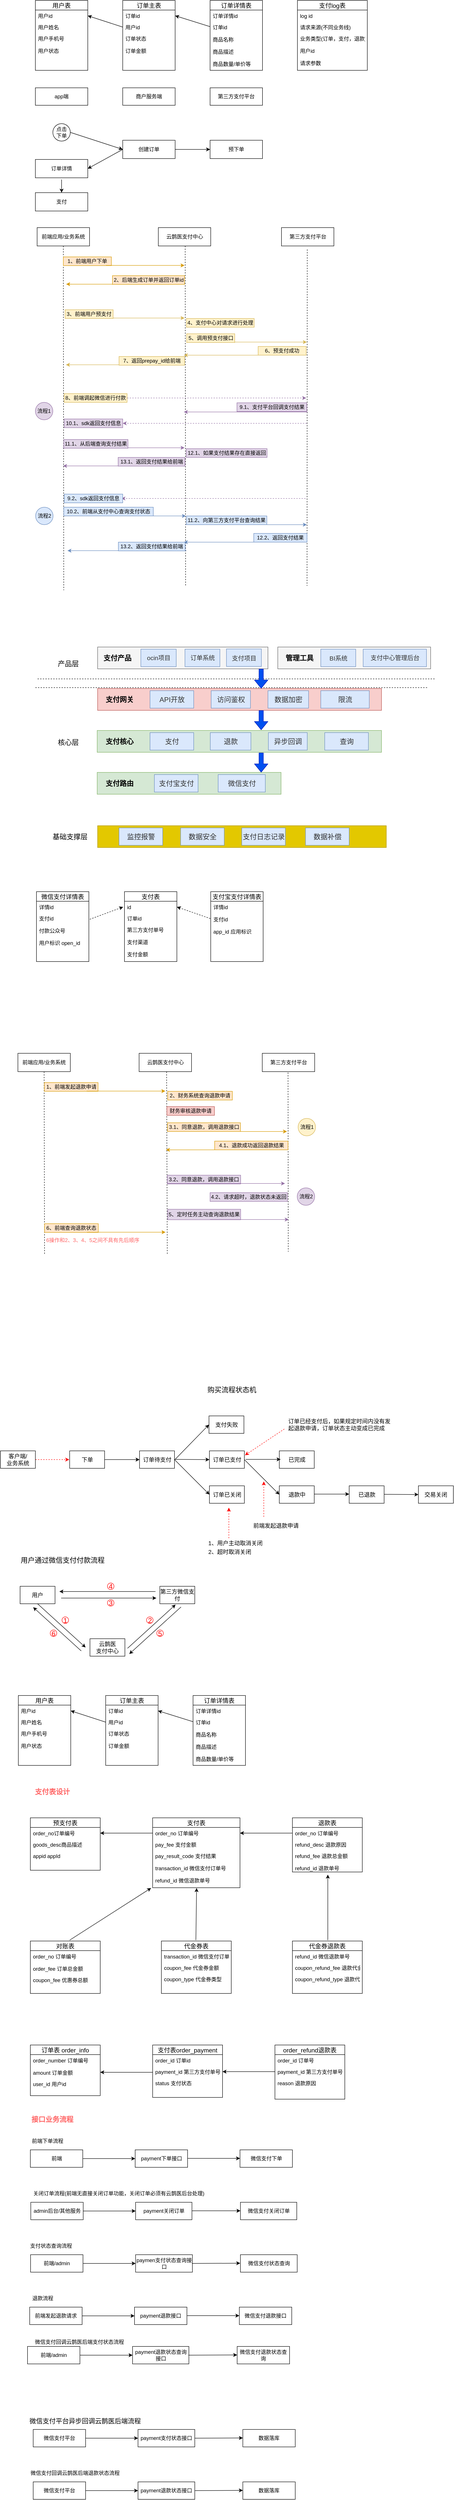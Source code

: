 <mxfile version="12.4.3" type="github" pages="1">
  <diagram id="iU_TIAPN-Pph5pVSYNDZ" name="第 1 页">
    <mxGraphModel dx="1550" dy="787" grid="1" gridSize="10" guides="1" tooltips="1" connect="1" arrows="1" fold="1" page="1" pageScale="1" pageWidth="1169" pageHeight="1654" math="0" shadow="0">
      <root>
        <mxCell id="0"/>
        <mxCell id="1" parent="0"/>
        <mxCell id="6lCbFaMOvaHUvnWq1Ras-11" value="用户表" style="swimlane;fontStyle=0;childLayout=stackLayout;horizontal=1;startSize=22;fillColor=none;horizontalStack=0;resizeParent=1;resizeParentMax=0;resizeLast=0;collapsible=1;marginBottom=0;swimlaneFillColor=#ffffff;align=center;fontSize=14;" parent="1" vertex="1">
          <mxGeometry x="120" y="240" width="120" height="160" as="geometry"/>
        </mxCell>
        <mxCell id="6lCbFaMOvaHUvnWq1Ras-12" value="用户id" style="text;strokeColor=none;fillColor=none;spacingLeft=4;spacingRight=4;overflow=hidden;rotatable=0;points=[[0,0.5],[1,0.5]];portConstraint=eastwest;fontSize=12;" parent="6lCbFaMOvaHUvnWq1Ras-11" vertex="1">
          <mxGeometry y="22" width="120" height="26" as="geometry"/>
        </mxCell>
        <mxCell id="6lCbFaMOvaHUvnWq1Ras-13" value="用户姓名" style="text;strokeColor=none;fillColor=none;spacingLeft=4;spacingRight=4;overflow=hidden;rotatable=0;points=[[0,0.5],[1,0.5]];portConstraint=eastwest;fontSize=12;" parent="6lCbFaMOvaHUvnWq1Ras-11" vertex="1">
          <mxGeometry y="48" width="120" height="26" as="geometry"/>
        </mxCell>
        <mxCell id="6lCbFaMOvaHUvnWq1Ras-14" value="用户手机号&#xa;&#xa;用户状态" style="text;strokeColor=none;fillColor=none;spacingLeft=4;spacingRight=4;overflow=hidden;rotatable=0;points=[[0,0.5],[1,0.5]];portConstraint=eastwest;fontSize=12;" parent="6lCbFaMOvaHUvnWq1Ras-11" vertex="1">
          <mxGeometry y="74" width="120" height="86" as="geometry"/>
        </mxCell>
        <mxCell id="6lCbFaMOvaHUvnWq1Ras-15" value="订单主表" style="swimlane;fontStyle=0;childLayout=stackLayout;horizontal=1;startSize=22;fillColor=none;horizontalStack=0;resizeParent=1;resizeParentMax=0;resizeLast=0;collapsible=1;marginBottom=0;swimlaneFillColor=#ffffff;align=center;fontSize=14;" parent="1" vertex="1">
          <mxGeometry x="320" y="240" width="120" height="160" as="geometry"/>
        </mxCell>
        <mxCell id="6lCbFaMOvaHUvnWq1Ras-16" value="订单id" style="text;strokeColor=none;fillColor=none;spacingLeft=4;spacingRight=4;overflow=hidden;rotatable=0;points=[[0,0.5],[1,0.5]];portConstraint=eastwest;fontSize=12;" parent="6lCbFaMOvaHUvnWq1Ras-15" vertex="1">
          <mxGeometry y="22" width="120" height="26" as="geometry"/>
        </mxCell>
        <mxCell id="6lCbFaMOvaHUvnWq1Ras-17" value="用户id" style="text;strokeColor=none;fillColor=none;spacingLeft=4;spacingRight=4;overflow=hidden;rotatable=0;points=[[0,0.5],[1,0.5]];portConstraint=eastwest;fontSize=12;" parent="6lCbFaMOvaHUvnWq1Ras-15" vertex="1">
          <mxGeometry y="48" width="120" height="26" as="geometry"/>
        </mxCell>
        <mxCell id="6lCbFaMOvaHUvnWq1Ras-18" value="订单状态&#xa;&#xa;订单金额" style="text;strokeColor=none;fillColor=none;spacingLeft=4;spacingRight=4;overflow=hidden;rotatable=0;points=[[0,0.5],[1,0.5]];portConstraint=eastwest;fontSize=12;" parent="6lCbFaMOvaHUvnWq1Ras-15" vertex="1">
          <mxGeometry y="74" width="120" height="86" as="geometry"/>
        </mxCell>
        <mxCell id="6lCbFaMOvaHUvnWq1Ras-19" value="订单详情表" style="swimlane;fontStyle=0;childLayout=stackLayout;horizontal=1;startSize=22;fillColor=none;horizontalStack=0;resizeParent=1;resizeParentMax=0;resizeLast=0;collapsible=1;marginBottom=0;swimlaneFillColor=#ffffff;align=center;fontSize=14;" parent="1" vertex="1">
          <mxGeometry x="520" y="240" width="120" height="160" as="geometry"/>
        </mxCell>
        <mxCell id="6lCbFaMOvaHUvnWq1Ras-20" value="订单详情id" style="text;strokeColor=none;fillColor=none;spacingLeft=4;spacingRight=4;overflow=hidden;rotatable=0;points=[[0,0.5],[1,0.5]];portConstraint=eastwest;fontSize=12;" parent="6lCbFaMOvaHUvnWq1Ras-19" vertex="1">
          <mxGeometry y="22" width="120" height="26" as="geometry"/>
        </mxCell>
        <mxCell id="6lCbFaMOvaHUvnWq1Ras-22" value="订单id&#xa;&#xa;商品名称&#xa;&#xa;商品描述&#xa;&#xa;商品数量/单价等" style="text;strokeColor=none;fillColor=none;spacingLeft=4;spacingRight=4;overflow=hidden;rotatable=0;points=[[0,0.5],[1,0.5]];portConstraint=eastwest;fontSize=12;" parent="6lCbFaMOvaHUvnWq1Ras-19" vertex="1">
          <mxGeometry y="48" width="120" height="112" as="geometry"/>
        </mxCell>
        <mxCell id="6lCbFaMOvaHUvnWq1Ras-23" value="" style="endArrow=classic;html=1;entryX=1;entryY=0.5;entryDx=0;entryDy=0;exitX=0;exitY=0.5;exitDx=0;exitDy=0;" parent="1" source="6lCbFaMOvaHUvnWq1Ras-17" target="6lCbFaMOvaHUvnWq1Ras-12" edge="1">
          <mxGeometry width="50" height="50" relative="1" as="geometry">
            <mxPoint x="330" y="550" as="sourcePoint"/>
            <mxPoint x="380" y="500" as="targetPoint"/>
          </mxGeometry>
        </mxCell>
        <mxCell id="6lCbFaMOvaHUvnWq1Ras-25" value="" style="endArrow=classic;html=1;exitX=0;exitY=0.107;exitDx=0;exitDy=0;exitPerimeter=0;entryX=1;entryY=0.5;entryDx=0;entryDy=0;" parent="1" source="6lCbFaMOvaHUvnWq1Ras-22" target="6lCbFaMOvaHUvnWq1Ras-16" edge="1">
          <mxGeometry width="50" height="50" relative="1" as="geometry">
            <mxPoint x="520" y="530" as="sourcePoint"/>
            <mxPoint x="570" y="480" as="targetPoint"/>
          </mxGeometry>
        </mxCell>
        <mxCell id="6lCbFaMOvaHUvnWq1Ras-26" value="app端" style="rounded=0;whiteSpace=wrap;html=1;" parent="1" vertex="1">
          <mxGeometry x="120" y="440" width="120" height="40" as="geometry"/>
        </mxCell>
        <mxCell id="6lCbFaMOvaHUvnWq1Ras-27" value="商户服务端" style="rounded=0;whiteSpace=wrap;html=1;" parent="1" vertex="1">
          <mxGeometry x="320" y="440" width="120" height="40" as="geometry"/>
        </mxCell>
        <mxCell id="6lCbFaMOvaHUvnWq1Ras-28" value="第三方支付平台" style="rounded=0;whiteSpace=wrap;html=1;" parent="1" vertex="1">
          <mxGeometry x="520" y="440" width="120" height="40" as="geometry"/>
        </mxCell>
        <mxCell id="6lCbFaMOvaHUvnWq1Ras-30" value="点击&lt;br&gt;下单" style="ellipse;whiteSpace=wrap;html=1;aspect=fixed;" parent="1" vertex="1">
          <mxGeometry x="160" y="522" width="40" height="40" as="geometry"/>
        </mxCell>
        <mxCell id="6lCbFaMOvaHUvnWq1Ras-31" value="" style="endArrow=classic;html=1;exitX=1;exitY=0.5;exitDx=0;exitDy=0;entryX=0;entryY=0.5;entryDx=0;entryDy=0;" parent="1" source="6lCbFaMOvaHUvnWq1Ras-30" target="6lCbFaMOvaHUvnWq1Ras-32" edge="1">
          <mxGeometry width="50" height="50" relative="1" as="geometry">
            <mxPoint x="200" y="570" as="sourcePoint"/>
            <mxPoint x="320" y="540" as="targetPoint"/>
          </mxGeometry>
        </mxCell>
        <mxCell id="6lCbFaMOvaHUvnWq1Ras-32" value="创建订单" style="rounded=0;whiteSpace=wrap;html=1;" parent="1" vertex="1">
          <mxGeometry x="320" y="560" width="120" height="42" as="geometry"/>
        </mxCell>
        <mxCell id="6lCbFaMOvaHUvnWq1Ras-33" value="订单详情" style="rounded=0;whiteSpace=wrap;html=1;" parent="1" vertex="1">
          <mxGeometry x="120" y="604" width="120" height="42" as="geometry"/>
        </mxCell>
        <mxCell id="6lCbFaMOvaHUvnWq1Ras-34" value="" style="endArrow=classic;html=1;entryX=1;entryY=0.5;entryDx=0;entryDy=0;exitX=0;exitY=0.5;exitDx=0;exitDy=0;" parent="1" source="6lCbFaMOvaHUvnWq1Ras-32" target="6lCbFaMOvaHUvnWq1Ras-33" edge="1">
          <mxGeometry width="50" height="50" relative="1" as="geometry">
            <mxPoint x="290" y="730" as="sourcePoint"/>
            <mxPoint x="340" y="680" as="targetPoint"/>
          </mxGeometry>
        </mxCell>
        <mxCell id="6lCbFaMOvaHUvnWq1Ras-35" value="支付" style="rounded=0;whiteSpace=wrap;html=1;" parent="1" vertex="1">
          <mxGeometry x="120" y="680" width="120" height="42" as="geometry"/>
        </mxCell>
        <mxCell id="6lCbFaMOvaHUvnWq1Ras-36" value="" style="endArrow=classic;html=1;entryX=0.5;entryY=0;entryDx=0;entryDy=0;" parent="1" target="6lCbFaMOvaHUvnWq1Ras-35" edge="1">
          <mxGeometry width="50" height="50" relative="1" as="geometry">
            <mxPoint x="180" y="650" as="sourcePoint"/>
            <mxPoint x="360" y="670" as="targetPoint"/>
          </mxGeometry>
        </mxCell>
        <mxCell id="6lCbFaMOvaHUvnWq1Ras-37" value="预下单" style="rounded=0;whiteSpace=wrap;html=1;" parent="1" vertex="1">
          <mxGeometry x="520" y="560" width="120" height="42" as="geometry"/>
        </mxCell>
        <mxCell id="6lCbFaMOvaHUvnWq1Ras-38" value="" style="endArrow=classic;html=1;entryX=0;entryY=0.5;entryDx=0;entryDy=0;exitX=1;exitY=0.5;exitDx=0;exitDy=0;" parent="1" source="6lCbFaMOvaHUvnWq1Ras-32" target="6lCbFaMOvaHUvnWq1Ras-37" edge="1">
          <mxGeometry width="50" height="50" relative="1" as="geometry">
            <mxPoint x="440" y="620" as="sourcePoint"/>
            <mxPoint x="490" y="570" as="targetPoint"/>
          </mxGeometry>
        </mxCell>
        <mxCell id="6lCbFaMOvaHUvnWq1Ras-40" value="前端应用/业务系统" style="rounded=0;whiteSpace=wrap;html=1;" parent="1" vertex="1">
          <mxGeometry x="124" y="760" width="120" height="42" as="geometry"/>
        </mxCell>
        <mxCell id="6lCbFaMOvaHUvnWq1Ras-41" value="云鹊医支付中心" style="rounded=0;whiteSpace=wrap;html=1;" parent="1" vertex="1">
          <mxGeometry x="401.5" y="760" width="120" height="42" as="geometry"/>
        </mxCell>
        <mxCell id="6lCbFaMOvaHUvnWq1Ras-42" value="第三方支付平台" style="rounded=0;whiteSpace=wrap;html=1;" parent="1" vertex="1">
          <mxGeometry x="683.5" y="760" width="120" height="42" as="geometry"/>
        </mxCell>
        <mxCell id="6lCbFaMOvaHUvnWq1Ras-43" value="" style="endArrow=none;dashed=1;html=1;exitX=0.5;exitY=1;exitDx=0;exitDy=0;" parent="1" source="6lCbFaMOvaHUvnWq1Ras-40" edge="1">
          <mxGeometry width="50" height="50" relative="1" as="geometry">
            <mxPoint x="184" y="850" as="sourcePoint"/>
            <mxPoint x="185" y="1590" as="targetPoint"/>
          </mxGeometry>
        </mxCell>
        <mxCell id="6lCbFaMOvaHUvnWq1Ras-44" value="" style="endArrow=none;dashed=1;html=1;exitX=0.5;exitY=1;exitDx=0;exitDy=0;" parent="1" edge="1">
          <mxGeometry width="50" height="50" relative="1" as="geometry">
            <mxPoint x="463" y="802" as="sourcePoint"/>
            <mxPoint x="464" y="1580" as="targetPoint"/>
          </mxGeometry>
        </mxCell>
        <mxCell id="6lCbFaMOvaHUvnWq1Ras-45" value="" style="endArrow=none;dashed=1;html=1;exitX=0.5;exitY=1;exitDx=0;exitDy=0;" parent="1" edge="1">
          <mxGeometry width="50" height="50" relative="1" as="geometry">
            <mxPoint x="742.5" y="810" as="sourcePoint"/>
            <mxPoint x="742" y="1580" as="targetPoint"/>
          </mxGeometry>
        </mxCell>
        <mxCell id="6lCbFaMOvaHUvnWq1Ras-47" value="1、前端用户下单" style="text;html=1;strokeColor=#d79b00;fillColor=#ffe6cc;align=center;verticalAlign=middle;whiteSpace=wrap;rounded=0;" parent="1" vertex="1">
          <mxGeometry x="184" y="827" width="110" height="20" as="geometry"/>
        </mxCell>
        <mxCell id="6lCbFaMOvaHUvnWq1Ras-48" value="" style="endArrow=classic;html=1;fillColor=#ffe6cc;strokeColor=#d79b00;" parent="1" edge="1">
          <mxGeometry width="50" height="50" relative="1" as="geometry">
            <mxPoint x="281.5" y="846.5" as="sourcePoint"/>
            <mxPoint x="461.5" y="846.5" as="targetPoint"/>
          </mxGeometry>
        </mxCell>
        <mxCell id="6lCbFaMOvaHUvnWq1Ras-49" value="" style="endArrow=classic;html=1;fillColor=#ffe6cc;strokeColor=#d79b00;" parent="1" edge="1">
          <mxGeometry width="50" height="50" relative="1" as="geometry">
            <mxPoint x="370.5" y="889.5" as="sourcePoint"/>
            <mxPoint x="190.5" y="889.5" as="targetPoint"/>
          </mxGeometry>
        </mxCell>
        <mxCell id="6lCbFaMOvaHUvnWq1Ras-50" value="2、后端生成订单并返回订单id" style="text;html=1;strokeColor=#d79b00;fillColor=#ffe6cc;align=center;verticalAlign=middle;whiteSpace=wrap;rounded=0;" parent="1" vertex="1">
          <mxGeometry x="296.5" y="870" width="165" height="20" as="geometry"/>
        </mxCell>
        <mxCell id="6lCbFaMOvaHUvnWq1Ras-51" value="" style="endArrow=classic;html=1;fillColor=#fff2cc;strokeColor=#d6b656;" parent="1" edge="1">
          <mxGeometry width="50" height="50" relative="1" as="geometry">
            <mxPoint x="194" y="967" as="sourcePoint"/>
            <mxPoint x="461.5" y="967" as="targetPoint"/>
          </mxGeometry>
        </mxCell>
        <mxCell id="6lCbFaMOvaHUvnWq1Ras-53" value="3、前端用户预支付" style="text;html=1;strokeColor=#d6b656;fillColor=#fff2cc;align=center;verticalAlign=middle;whiteSpace=wrap;rounded=0;" parent="1" vertex="1">
          <mxGeometry x="188" y="948" width="110" height="20" as="geometry"/>
        </mxCell>
        <mxCell id="6lCbFaMOvaHUvnWq1Ras-54" value="" style="endArrow=classic;html=1;fillColor=#fff2cc;strokeColor=#d6b656;" parent="1" edge="1">
          <mxGeometry width="50" height="50" relative="1" as="geometry">
            <mxPoint x="466.5" y="1022" as="sourcePoint"/>
            <mxPoint x="741.5" y="1022" as="targetPoint"/>
          </mxGeometry>
        </mxCell>
        <mxCell id="6lCbFaMOvaHUvnWq1Ras-55" value="4、支付中心对请求进行处理" style="text;html=1;strokeColor=#d6b656;fillColor=#fff2cc;align=center;verticalAlign=middle;whiteSpace=wrap;rounded=0;" parent="1" vertex="1">
          <mxGeometry x="466" y="968" width="155" height="20" as="geometry"/>
        </mxCell>
        <mxCell id="6lCbFaMOvaHUvnWq1Ras-56" value="5、调用预支付接口" style="text;html=1;strokeColor=#d6b656;fillColor=#fff2cc;align=center;verticalAlign=middle;whiteSpace=wrap;rounded=0;" parent="1" vertex="1">
          <mxGeometry x="466.5" y="1003" width="110" height="20" as="geometry"/>
        </mxCell>
        <mxCell id="6lCbFaMOvaHUvnWq1Ras-60" value="" style="endArrow=classic;html=1;fillColor=#fff2cc;strokeColor=#d6b656;" parent="1" edge="1">
          <mxGeometry width="50" height="50" relative="1" as="geometry">
            <mxPoint x="738.5" y="1052" as="sourcePoint"/>
            <mxPoint x="460" y="1052" as="targetPoint"/>
          </mxGeometry>
        </mxCell>
        <mxCell id="6lCbFaMOvaHUvnWq1Ras-61" value="6、预支付成功" style="text;html=1;strokeColor=#d6b656;fillColor=#fff2cc;align=center;verticalAlign=middle;whiteSpace=wrap;rounded=0;" parent="1" vertex="1">
          <mxGeometry x="630" y="1032" width="110" height="20" as="geometry"/>
        </mxCell>
        <mxCell id="6lCbFaMOvaHUvnWq1Ras-62" value="" style="endArrow=classic;html=1;fillColor=#fff2cc;strokeColor=#d6b656;" parent="1" edge="1">
          <mxGeometry width="50" height="50" relative="1" as="geometry">
            <mxPoint x="461.5" y="1074" as="sourcePoint"/>
            <mxPoint x="190" y="1074" as="targetPoint"/>
          </mxGeometry>
        </mxCell>
        <mxCell id="6lCbFaMOvaHUvnWq1Ras-63" value="7、返回prepay_id给前端" style="text;html=1;strokeColor=#d6b656;fillColor=#fff2cc;align=center;verticalAlign=middle;whiteSpace=wrap;rounded=0;" parent="1" vertex="1">
          <mxGeometry x="311.5" y="1055" width="150" height="20" as="geometry"/>
        </mxCell>
        <mxCell id="6lCbFaMOvaHUvnWq1Ras-66" value="8、前端调起微信进行付款" style="text;html=1;strokeColor=#d6b656;fillColor=#fff2cc;align=center;verticalAlign=middle;whiteSpace=wrap;rounded=0;" parent="1" vertex="1">
          <mxGeometry x="186" y="1140" width="144" height="20" as="geometry"/>
        </mxCell>
        <mxCell id="6lCbFaMOvaHUvnWq1Ras-67" value="10.1、sdk返回支付信息" style="text;html=1;strokeColor=#9673a6;fillColor=#e1d5e7;align=center;verticalAlign=middle;whiteSpace=wrap;rounded=0;" parent="1" vertex="1">
          <mxGeometry x="186" y="1198" width="134" height="20" as="geometry"/>
        </mxCell>
        <mxCell id="6lCbFaMOvaHUvnWq1Ras-68" value="" style="endArrow=classic;html=1;fillColor=#e1d5e7;strokeColor=#9673a6;" parent="1" edge="1">
          <mxGeometry width="50" height="50" relative="1" as="geometry">
            <mxPoint x="743.5" y="1182" as="sourcePoint"/>
            <mxPoint x="460" y="1182" as="targetPoint"/>
          </mxGeometry>
        </mxCell>
        <mxCell id="6lCbFaMOvaHUvnWq1Ras-69" value="9.1、支付平台回调支付结果" style="text;html=1;strokeColor=#9673a6;fillColor=#e1d5e7;align=center;verticalAlign=middle;whiteSpace=wrap;rounded=0;" parent="1" vertex="1">
          <mxGeometry x="581.5" y="1161" width="160" height="20" as="geometry"/>
        </mxCell>
        <mxCell id="6lCbFaMOvaHUvnWq1Ras-71" value="" style="endArrow=classic;html=1;fillColor=#e1d5e7;strokeColor=#9673a6;" parent="1" edge="1">
          <mxGeometry width="50" height="50" relative="1" as="geometry">
            <mxPoint x="183" y="1264" as="sourcePoint"/>
            <mxPoint x="461.5" y="1264" as="targetPoint"/>
          </mxGeometry>
        </mxCell>
        <mxCell id="6lCbFaMOvaHUvnWq1Ras-74" value="支付log表" style="swimlane;fontStyle=0;childLayout=stackLayout;horizontal=1;startSize=22;fillColor=none;horizontalStack=0;resizeParent=1;resizeParentMax=0;resizeLast=0;collapsible=1;marginBottom=0;swimlaneFillColor=#ffffff;align=center;fontSize=14;" parent="1" vertex="1">
          <mxGeometry x="720" y="240" width="160" height="160" as="geometry"/>
        </mxCell>
        <mxCell id="6lCbFaMOvaHUvnWq1Ras-75" value="log id" style="text;strokeColor=none;fillColor=none;spacingLeft=4;spacingRight=4;overflow=hidden;rotatable=0;points=[[0,0.5],[1,0.5]];portConstraint=eastwest;fontSize=12;" parent="6lCbFaMOvaHUvnWq1Ras-74" vertex="1">
          <mxGeometry y="22" width="160" height="26" as="geometry"/>
        </mxCell>
        <mxCell id="6lCbFaMOvaHUvnWq1Ras-76" value="请求来源(不同业务线)" style="text;strokeColor=none;fillColor=none;spacingLeft=4;spacingRight=4;overflow=hidden;rotatable=0;points=[[0,0.5],[1,0.5]];portConstraint=eastwest;fontSize=12;" parent="6lCbFaMOvaHUvnWq1Ras-74" vertex="1">
          <mxGeometry y="48" width="160" height="26" as="geometry"/>
        </mxCell>
        <mxCell id="6lCbFaMOvaHUvnWq1Ras-77" value="业务类型(订单，支付，退款)&#xa;&#xa;用户id&#xa;&#xa;请求参数" style="text;strokeColor=none;fillColor=none;spacingLeft=4;spacingRight=4;overflow=hidden;rotatable=0;points=[[0,0.5],[1,0.5]];portConstraint=eastwest;fontSize=12;" parent="6lCbFaMOvaHUvnWq1Ras-74" vertex="1">
          <mxGeometry y="74" width="160" height="86" as="geometry"/>
        </mxCell>
        <mxCell id="6lCbFaMOvaHUvnWq1Ras-78" value="" style="rounded=0;whiteSpace=wrap;html=1;fontSize=16;fillColor=#f5f5f5;strokeColor=#666666;fontColor=#333333;" parent="1" vertex="1">
          <mxGeometry x="675" y="1720" width="350" height="50" as="geometry"/>
        </mxCell>
        <mxCell id="6lCbFaMOvaHUvnWq1Ras-79" value="" style="rounded=0;whiteSpace=wrap;html=1;fontSize=16;fillColor=#f5f5f5;strokeColor=#666666;fontColor=#333333;" parent="1" vertex="1">
          <mxGeometry x="262.5" y="1720" width="390" height="50" as="geometry"/>
        </mxCell>
        <mxCell id="6lCbFaMOvaHUvnWq1Ras-80" value="产品层" style="text;html=1;strokeColor=none;fillColor=none;align=center;verticalAlign=middle;whiteSpace=wrap;rounded=0;fontSize=16;" parent="1" vertex="1">
          <mxGeometry x="165" y="1747.5" width="61" height="20" as="geometry"/>
        </mxCell>
        <mxCell id="6lCbFaMOvaHUvnWq1Ras-81" value="核心层" style="text;html=1;strokeColor=none;fillColor=none;align=center;verticalAlign=middle;whiteSpace=wrap;rounded=0;fontSize=16;" parent="1" vertex="1">
          <mxGeometry x="165" y="1928" width="61" height="20" as="geometry"/>
        </mxCell>
        <mxCell id="6lCbFaMOvaHUvnWq1Ras-82" value="基础支撑层" style="text;html=1;strokeColor=none;fillColor=none;align=center;verticalAlign=middle;whiteSpace=wrap;rounded=0;fontSize=16;" parent="1" vertex="1">
          <mxGeometry x="155.5" y="2144" width="87" height="20" as="geometry"/>
        </mxCell>
        <mxCell id="6lCbFaMOvaHUvnWq1Ras-83" value="" style="endArrow=none;dashed=1;html=1;fontSize=16;" parent="1" edge="1">
          <mxGeometry width="50" height="50" relative="1" as="geometry">
            <mxPoint x="125" y="1793" as="sourcePoint"/>
            <mxPoint x="1035" y="1793" as="targetPoint"/>
          </mxGeometry>
        </mxCell>
        <mxCell id="6lCbFaMOvaHUvnWq1Ras-84" value="" style="endArrow=none;dashed=1;html=1;fontSize=16;" parent="1" edge="1">
          <mxGeometry width="50" height="50" relative="1" as="geometry">
            <mxPoint x="120" y="1813" as="sourcePoint"/>
            <mxPoint x="1020" y="1813" as="targetPoint"/>
          </mxGeometry>
        </mxCell>
        <mxCell id="6lCbFaMOvaHUvnWq1Ras-85" value="&lt;p class=&quot;MsoNormal&quot; style=&quot;font-size: 14px&quot;&gt;&lt;span style=&quot;color: rgb(51, 51, 51); letter-spacing: 0pt; background-image: initial; background-position: initial; background-size: initial; background-repeat: initial; background-attachment: initial; background-origin: initial; background-clip: initial;&quot;&gt;ocin&lt;font face=&quot;宋体&quot; style=&quot;font-size: 14px&quot;&gt;项目&lt;/font&gt;&lt;/span&gt;&lt;/p&gt;" style="rounded=0;whiteSpace=wrap;html=1;fontSize=16;fillColor=#dae8fc;strokeColor=#6c8ebf;labelBackgroundColor=none;" parent="1" vertex="1">
          <mxGeometry x="361.5" y="1725" width="81" height="40" as="geometry"/>
        </mxCell>
        <mxCell id="6lCbFaMOvaHUvnWq1Ras-86" value="&lt;p class=&quot;MsoNormal&quot; style=&quot;font-size: 14px&quot;&gt;&lt;font color=&quot;#333333&quot;&gt;&lt;span style=&quot;&quot;&gt;支付中心管理后台&lt;/span&gt;&lt;/font&gt;&lt;/p&gt;" style="rounded=0;whiteSpace=wrap;html=1;fontSize=16;fillColor=#dae8fc;strokeColor=#6c8ebf;labelBackgroundColor=none;" parent="1" vertex="1">
          <mxGeometry x="870.5" y="1725" width="145" height="40" as="geometry"/>
        </mxCell>
        <mxCell id="6lCbFaMOvaHUvnWq1Ras-87" value="&lt;p class=&quot;MsoNormal&quot; style=&quot;font-size: 14px&quot;&gt;&lt;font color=&quot;#333333&quot;&gt;&lt;span&gt;订单系统&lt;/span&gt;&lt;/font&gt;&lt;/p&gt;" style="rounded=0;whiteSpace=wrap;html=1;fontSize=16;fillColor=#dae8fc;strokeColor=#6c8ebf;labelBackgroundColor=none;" parent="1" vertex="1">
          <mxGeometry x="462.5" y="1725" width="80" height="40" as="geometry"/>
        </mxCell>
        <mxCell id="6lCbFaMOvaHUvnWq1Ras-88" value="&lt;font color=&quot;#333333&quot; style=&quot;font-size: 14px&quot;&gt;BI系统&lt;/font&gt;" style="rounded=0;whiteSpace=wrap;html=1;fontSize=16;fillColor=#dae8fc;strokeColor=#6c8ebf;labelBackgroundColor=none;" parent="1" vertex="1">
          <mxGeometry x="773.5" y="1725" width="80" height="40" as="geometry"/>
        </mxCell>
        <mxCell id="6lCbFaMOvaHUvnWq1Ras-89" value="支付产品" style="text;html=1;strokeColor=none;fillColor=none;align=center;verticalAlign=middle;whiteSpace=wrap;rounded=0;labelBackgroundColor=none;fontSize=16;fontStyle=1" parent="1" vertex="1">
          <mxGeometry x="272.5" y="1735" width="70" height="20" as="geometry"/>
        </mxCell>
        <mxCell id="6lCbFaMOvaHUvnWq1Ras-90" value="管理工具" style="text;html=1;strokeColor=none;fillColor=none;align=center;verticalAlign=middle;whiteSpace=wrap;rounded=0;labelBackgroundColor=none;fontSize=16;fontStyle=1" parent="1" vertex="1">
          <mxGeometry x="689.5" y="1735" width="70" height="20" as="geometry"/>
        </mxCell>
        <mxCell id="6lCbFaMOvaHUvnWq1Ras-91" value="" style="rounded=0;whiteSpace=wrap;html=1;fontSize=16;fillColor=#f8cecc;strokeColor=#b85450;" parent="1" vertex="1">
          <mxGeometry x="262.5" y="1815" width="650" height="50" as="geometry"/>
        </mxCell>
        <mxCell id="6lCbFaMOvaHUvnWq1Ras-92" value="支付网关" style="text;html=1;strokeColor=none;fillColor=none;align=center;verticalAlign=middle;whiteSpace=wrap;rounded=0;labelBackgroundColor=none;fontSize=16;fontStyle=1" parent="1" vertex="1">
          <mxGeometry x="277.5" y="1830" width="70" height="20" as="geometry"/>
        </mxCell>
        <mxCell id="6lCbFaMOvaHUvnWq1Ras-93" value="&lt;font color=&quot;#333333&quot;&gt;API开放&lt;/font&gt;" style="rounded=0;whiteSpace=wrap;html=1;fontSize=16;fillColor=#dae8fc;strokeColor=#6c8ebf;labelBackgroundColor=none;" parent="1" vertex="1">
          <mxGeometry x="382.5" y="1820" width="100" height="40" as="geometry"/>
        </mxCell>
        <mxCell id="6lCbFaMOvaHUvnWq1Ras-94" value="&lt;font color=&quot;#333333&quot;&gt;访问鉴权&lt;/font&gt;" style="rounded=0;whiteSpace=wrap;html=1;fontSize=16;fillColor=#dae8fc;strokeColor=#6c8ebf;labelBackgroundColor=none;" parent="1" vertex="1">
          <mxGeometry x="522.5" y="1820" width="90" height="40" as="geometry"/>
        </mxCell>
        <mxCell id="6lCbFaMOvaHUvnWq1Ras-95" value="&lt;font color=&quot;#333333&quot;&gt;数据加密&lt;/font&gt;" style="rounded=0;whiteSpace=wrap;html=1;fontSize=16;fillColor=#dae8fc;strokeColor=#6c8ebf;labelBackgroundColor=none;" parent="1" vertex="1">
          <mxGeometry x="652.5" y="1820" width="93" height="40" as="geometry"/>
        </mxCell>
        <mxCell id="6lCbFaMOvaHUvnWq1Ras-96" value="&lt;font color=&quot;#333333&quot;&gt;限流&lt;/font&gt;" style="rounded=0;whiteSpace=wrap;html=1;fontSize=16;fillColor=#dae8fc;strokeColor=#6c8ebf;labelBackgroundColor=none;" parent="1" vertex="1">
          <mxGeometry x="773.5" y="1820" width="111" height="40" as="geometry"/>
        </mxCell>
        <mxCell id="6lCbFaMOvaHUvnWq1Ras-97" value="" style="rounded=0;whiteSpace=wrap;html=1;fontSize=16;fillColor=#d5e8d4;strokeColor=#82b366;" parent="1" vertex="1">
          <mxGeometry x="261.5" y="1911" width="651" height="50" as="geometry"/>
        </mxCell>
        <mxCell id="6lCbFaMOvaHUvnWq1Ras-98" value="支付核心" style="text;html=1;strokeColor=none;fillColor=none;align=center;verticalAlign=middle;whiteSpace=wrap;rounded=0;labelBackgroundColor=none;fontSize=16;fontStyle=1" parent="1" vertex="1">
          <mxGeometry x="277.5" y="1926" width="70" height="20" as="geometry"/>
        </mxCell>
        <mxCell id="6lCbFaMOvaHUvnWq1Ras-99" value="&lt;font color=&quot;#333333&quot;&gt;支付&lt;/font&gt;" style="rounded=0;whiteSpace=wrap;html=1;fontSize=16;fillColor=#dae8fc;strokeColor=#6c8ebf;labelBackgroundColor=none;" parent="1" vertex="1">
          <mxGeometry x="382.5" y="1916" width="100" height="40" as="geometry"/>
        </mxCell>
        <mxCell id="6lCbFaMOvaHUvnWq1Ras-100" value="" style="rounded=0;whiteSpace=wrap;html=1;fontSize=16;fillColor=#d5e8d4;strokeColor=#82b366;" parent="1" vertex="1">
          <mxGeometry x="261.5" y="2007" width="421" height="50" as="geometry"/>
        </mxCell>
        <mxCell id="6lCbFaMOvaHUvnWq1Ras-101" value="支付路由" style="text;html=1;strokeColor=none;fillColor=none;align=center;verticalAlign=middle;whiteSpace=wrap;rounded=0;labelBackgroundColor=none;fontSize=16;fontStyle=1" parent="1" vertex="1">
          <mxGeometry x="277.5" y="2022" width="70" height="20" as="geometry"/>
        </mxCell>
        <mxCell id="6lCbFaMOvaHUvnWq1Ras-102" value="&lt;font color=&quot;#333333&quot;&gt;支付宝支付&lt;/font&gt;" style="rounded=0;whiteSpace=wrap;html=1;fontSize=16;fillColor=#dae8fc;strokeColor=#6c8ebf;labelBackgroundColor=none;" parent="1" vertex="1">
          <mxGeometry x="392.5" y="2012" width="100" height="40" as="geometry"/>
        </mxCell>
        <mxCell id="6lCbFaMOvaHUvnWq1Ras-103" value="&lt;font color=&quot;#333333&quot;&gt;微信支付&lt;/font&gt;" style="rounded=0;whiteSpace=wrap;html=1;fontSize=16;fillColor=#dae8fc;strokeColor=#6c8ebf;labelBackgroundColor=none;" parent="1" vertex="1">
          <mxGeometry x="538.5" y="2012" width="108" height="40" as="geometry"/>
        </mxCell>
        <mxCell id="6lCbFaMOvaHUvnWq1Ras-105" value="" style="rounded=0;whiteSpace=wrap;html=1;fontSize=16;fillColor=#e3c800;strokeColor=#B09500;fontColor=#ffffff;" parent="1" vertex="1">
          <mxGeometry x="262.5" y="2129" width="661" height="50" as="geometry"/>
        </mxCell>
        <mxCell id="6lCbFaMOvaHUvnWq1Ras-106" value="&lt;font color=&quot;#333333&quot;&gt;监控报警&lt;/font&gt;" style="rounded=0;whiteSpace=wrap;html=1;fontSize=16;fillColor=#dae8fc;strokeColor=#6c8ebf;labelBackgroundColor=none;" parent="1" vertex="1">
          <mxGeometry x="311.5" y="2134" width="100" height="40" as="geometry"/>
        </mxCell>
        <mxCell id="6lCbFaMOvaHUvnWq1Ras-107" value="&lt;font color=&quot;#333333&quot;&gt;数据安全&lt;/font&gt;" style="rounded=0;whiteSpace=wrap;html=1;fontSize=16;fillColor=#dae8fc;strokeColor=#6c8ebf;labelBackgroundColor=none;" parent="1" vertex="1">
          <mxGeometry x="452.5" y="2134" width="100" height="40" as="geometry"/>
        </mxCell>
        <mxCell id="6lCbFaMOvaHUvnWq1Ras-108" value="&lt;font color=&quot;#333333&quot;&gt;支付日志记录&lt;/font&gt;" style="rounded=0;whiteSpace=wrap;html=1;fontSize=16;fillColor=#dae8fc;strokeColor=#6c8ebf;labelBackgroundColor=none;" parent="1" vertex="1">
          <mxGeometry x="592.5" y="2134" width="100" height="40" as="geometry"/>
        </mxCell>
        <mxCell id="6lCbFaMOvaHUvnWq1Ras-109" value="&lt;font color=&quot;#333333&quot;&gt;数据补偿&lt;/font&gt;" style="rounded=0;whiteSpace=wrap;html=1;fontSize=16;fillColor=#dae8fc;strokeColor=#6c8ebf;labelBackgroundColor=none;" parent="1" vertex="1">
          <mxGeometry x="738.5" y="2134" width="100" height="40" as="geometry"/>
        </mxCell>
        <mxCell id="6lCbFaMOvaHUvnWq1Ras-110" value="&lt;font color=&quot;#333333&quot;&gt;退款&lt;/font&gt;" style="rounded=0;whiteSpace=wrap;html=1;fontSize=16;fillColor=#dae8fc;strokeColor=#6c8ebf;labelBackgroundColor=none;" parent="1" vertex="1">
          <mxGeometry x="520.5" y="1916" width="93" height="40" as="geometry"/>
        </mxCell>
        <mxCell id="6lCbFaMOvaHUvnWq1Ras-111" value="&lt;font color=&quot;#333333&quot;&gt;异步回调&lt;/font&gt;" style="rounded=0;whiteSpace=wrap;html=1;fontSize=16;fillColor=#dae8fc;strokeColor=#6c8ebf;labelBackgroundColor=none;" parent="1" vertex="1">
          <mxGeometry x="653.5" y="1916" width="89" height="40" as="geometry"/>
        </mxCell>
        <mxCell id="6lCbFaMOvaHUvnWq1Ras-112" value="&lt;font color=&quot;#333333&quot;&gt;查询&lt;/font&gt;" style="rounded=0;whiteSpace=wrap;html=1;fontSize=16;fillColor=#dae8fc;strokeColor=#6c8ebf;labelBackgroundColor=none;" parent="1" vertex="1">
          <mxGeometry x="782.5" y="1916" width="100" height="40" as="geometry"/>
        </mxCell>
        <mxCell id="6lCbFaMOvaHUvnWq1Ras-113" value="&lt;font color=&quot;#333333&quot; style=&quot;font-size: 14px&quot;&gt;支付项目&lt;/font&gt;" style="rounded=0;whiteSpace=wrap;html=1;fontSize=16;fillColor=#dae8fc;strokeColor=#6c8ebf;labelBackgroundColor=none;" parent="1" vertex="1">
          <mxGeometry x="557.5" y="1724.5" width="80" height="40" as="geometry"/>
        </mxCell>
        <mxCell id="6lCbFaMOvaHUvnWq1Ras-118" value="支付表" style="swimlane;fontStyle=0;childLayout=stackLayout;horizontal=1;startSize=22;fillColor=none;horizontalStack=0;resizeParent=1;resizeParentMax=0;resizeLast=0;collapsible=1;marginBottom=0;swimlaneFillColor=#ffffff;align=center;fontSize=14;" parent="1" vertex="1">
          <mxGeometry x="324" y="2280" width="120" height="160" as="geometry"/>
        </mxCell>
        <mxCell id="6lCbFaMOvaHUvnWq1Ras-119" value="id" style="text;strokeColor=none;fillColor=none;spacingLeft=4;spacingRight=4;overflow=hidden;rotatable=0;points=[[0,0.5],[1,0.5]];portConstraint=eastwest;fontSize=12;" parent="6lCbFaMOvaHUvnWq1Ras-118" vertex="1">
          <mxGeometry y="22" width="120" height="26" as="geometry"/>
        </mxCell>
        <mxCell id="6lCbFaMOvaHUvnWq1Ras-120" value="订单id" style="text;strokeColor=none;fillColor=none;spacingLeft=4;spacingRight=4;overflow=hidden;rotatable=0;points=[[0,0.5],[1,0.5]];portConstraint=eastwest;fontSize=12;" parent="6lCbFaMOvaHUvnWq1Ras-118" vertex="1">
          <mxGeometry y="48" width="120" height="26" as="geometry"/>
        </mxCell>
        <mxCell id="6lCbFaMOvaHUvnWq1Ras-121" value="第三方支付单号&#xa;&#xa;支付渠道&#xa;&#xa;支付金额" style="text;strokeColor=none;fillColor=none;spacingLeft=4;spacingRight=4;overflow=hidden;rotatable=0;points=[[0,0.5],[1,0.5]];portConstraint=eastwest;fontSize=12;" parent="6lCbFaMOvaHUvnWq1Ras-118" vertex="1">
          <mxGeometry y="74" width="120" height="86" as="geometry"/>
        </mxCell>
        <mxCell id="6lCbFaMOvaHUvnWq1Ras-123" value="微信支付详情表" style="swimlane;fontStyle=0;childLayout=stackLayout;horizontal=1;startSize=22;fillColor=none;horizontalStack=0;resizeParent=1;resizeParentMax=0;resizeLast=0;collapsible=1;marginBottom=0;swimlaneFillColor=#ffffff;align=center;fontSize=14;" parent="1" vertex="1">
          <mxGeometry x="122.5" y="2280" width="120" height="160" as="geometry"/>
        </mxCell>
        <mxCell id="6lCbFaMOvaHUvnWq1Ras-124" value="详情id" style="text;strokeColor=none;fillColor=none;spacingLeft=4;spacingRight=4;overflow=hidden;rotatable=0;points=[[0,0.5],[1,0.5]];portConstraint=eastwest;fontSize=12;" parent="6lCbFaMOvaHUvnWq1Ras-123" vertex="1">
          <mxGeometry y="22" width="120" height="26" as="geometry"/>
        </mxCell>
        <mxCell id="6lCbFaMOvaHUvnWq1Ras-126" value="支付id&#xa;&#xa;付款公众号&#xa;&#xa;用户标识 open_id" style="text;strokeColor=none;fillColor=none;spacingLeft=4;spacingRight=4;overflow=hidden;rotatable=0;points=[[0,0.5],[1,0.5]];portConstraint=eastwest;fontSize=12;" parent="6lCbFaMOvaHUvnWq1Ras-123" vertex="1">
          <mxGeometry y="48" width="120" height="112" as="geometry"/>
        </mxCell>
        <mxCell id="6lCbFaMOvaHUvnWq1Ras-127" value="支付宝支付详情表" style="swimlane;fontStyle=0;childLayout=stackLayout;horizontal=1;startSize=22;fillColor=none;horizontalStack=0;resizeParent=1;resizeParentMax=0;resizeLast=0;collapsible=1;marginBottom=0;swimlaneFillColor=#ffffff;align=center;fontSize=14;" parent="1" vertex="1">
          <mxGeometry x="521.5" y="2280" width="120" height="160" as="geometry"/>
        </mxCell>
        <mxCell id="6lCbFaMOvaHUvnWq1Ras-128" value="详情id&#xa;&#xa;支付id&#xa;&#xa;app_id 应用标识&#xa;" style="text;strokeColor=none;fillColor=none;spacingLeft=4;spacingRight=4;overflow=hidden;rotatable=0;points=[[0,0.5],[1,0.5]];portConstraint=eastwest;fontSize=12;" parent="6lCbFaMOvaHUvnWq1Ras-127" vertex="1">
          <mxGeometry y="22" width="120" height="138" as="geometry"/>
        </mxCell>
        <mxCell id="6lCbFaMOvaHUvnWq1Ras-139" value="" style="shape=flexArrow;endArrow=classic;html=1;fillColor=#0050ef;strokeColor=#001DBC;" parent="1" edge="1">
          <mxGeometry width="50" height="50" relative="1" as="geometry">
            <mxPoint x="637" y="1770" as="sourcePoint"/>
            <mxPoint x="637" y="1815" as="targetPoint"/>
          </mxGeometry>
        </mxCell>
        <mxCell id="6lCbFaMOvaHUvnWq1Ras-140" value="" style="shape=flexArrow;endArrow=classic;html=1;fillColor=#0050ef;strokeColor=#001DBC;" parent="1" edge="1">
          <mxGeometry width="50" height="50" relative="1" as="geometry">
            <mxPoint x="637" y="1865" as="sourcePoint"/>
            <mxPoint x="637" y="1910" as="targetPoint"/>
          </mxGeometry>
        </mxCell>
        <mxCell id="6lCbFaMOvaHUvnWq1Ras-141" value="" style="shape=flexArrow;endArrow=classic;html=1;fillColor=#0050ef;strokeColor=#001DBC;" parent="1" edge="1">
          <mxGeometry width="50" height="50" relative="1" as="geometry">
            <mxPoint x="637" y="1962" as="sourcePoint"/>
            <mxPoint x="637" y="2007" as="targetPoint"/>
          </mxGeometry>
        </mxCell>
        <mxCell id="SVQx4Maf5GCCDUwy8xi--4" value="11.1、从后端查询支付结果" style="text;html=1;strokeColor=#9673a6;fillColor=#e1d5e7;align=center;verticalAlign=middle;whiteSpace=wrap;rounded=0;" parent="1" vertex="1">
          <mxGeometry x="185" y="1245" width="147" height="20" as="geometry"/>
        </mxCell>
        <mxCell id="SVQx4Maf5GCCDUwy8xi--5" value="12.1、如果支付结果存在直接返回" style="text;html=1;strokeColor=#9673a6;fillColor=#e1d5e7;align=center;verticalAlign=middle;whiteSpace=wrap;rounded=0;" parent="1" vertex="1">
          <mxGeometry x="465.5" y="1266" width="185" height="20" as="geometry"/>
        </mxCell>
        <mxCell id="SVQx4Maf5GCCDUwy8xi--9" value="" style="endArrow=classic;html=1;fillColor=#dae8fc;strokeColor=#6c8ebf;" parent="1" edge="1">
          <mxGeometry width="50" height="50" relative="1" as="geometry">
            <mxPoint x="466" y="1499.5" as="sourcePoint"/>
            <mxPoint x="193.5" y="1499.5" as="targetPoint"/>
          </mxGeometry>
        </mxCell>
        <mxCell id="SVQx4Maf5GCCDUwy8xi--10" value="13.2、返回支付结果给前端" style="text;html=1;strokeColor=#6c8ebf;fillColor=#dae8fc;align=center;verticalAlign=middle;whiteSpace=wrap;rounded=0;" parent="1" vertex="1">
          <mxGeometry x="310" y="1480" width="153" height="20" as="geometry"/>
        </mxCell>
        <mxCell id="SVQx4Maf5GCCDUwy8xi--13" value="流程1" style="ellipse;whiteSpace=wrap;html=1;aspect=fixed;fillColor=#e1d5e7;strokeColor=#9673a6;" parent="1" vertex="1">
          <mxGeometry x="120" y="1160" width="40" height="40" as="geometry"/>
        </mxCell>
        <mxCell id="WgVv_9n-KvLfAYpmwwS_-1" value="前端应用/业务系统" style="rounded=0;whiteSpace=wrap;html=1;" parent="1" vertex="1">
          <mxGeometry x="80" y="2650" width="120" height="42" as="geometry"/>
        </mxCell>
        <mxCell id="WgVv_9n-KvLfAYpmwwS_-2" value="云鹊医支付中心" style="rounded=0;whiteSpace=wrap;html=1;" parent="1" vertex="1">
          <mxGeometry x="357.5" y="2650" width="120" height="42" as="geometry"/>
        </mxCell>
        <mxCell id="WgVv_9n-KvLfAYpmwwS_-3" value="第三方支付平台" style="rounded=0;whiteSpace=wrap;html=1;" parent="1" vertex="1">
          <mxGeometry x="639.5" y="2650" width="120" height="42" as="geometry"/>
        </mxCell>
        <mxCell id="WgVv_9n-KvLfAYpmwwS_-4" value="" style="endArrow=none;dashed=1;html=1;exitX=0.5;exitY=1;exitDx=0;exitDy=0;" parent="1" source="WgVv_9n-KvLfAYpmwwS_-1" edge="1">
          <mxGeometry width="50" height="50" relative="1" as="geometry">
            <mxPoint x="140" y="2740" as="sourcePoint"/>
            <mxPoint x="141" y="3110" as="targetPoint"/>
          </mxGeometry>
        </mxCell>
        <mxCell id="WgVv_9n-KvLfAYpmwwS_-5" value="" style="endArrow=none;dashed=1;html=1;exitX=0.5;exitY=1;exitDx=0;exitDy=0;" parent="1" edge="1">
          <mxGeometry width="50" height="50" relative="1" as="geometry">
            <mxPoint x="420.5" y="2692" as="sourcePoint"/>
            <mxPoint x="422" y="3110" as="targetPoint"/>
          </mxGeometry>
        </mxCell>
        <mxCell id="WgVv_9n-KvLfAYpmwwS_-6" value="" style="endArrow=none;dashed=1;html=1;exitX=0.5;exitY=1;exitDx=0;exitDy=0;" parent="1" edge="1">
          <mxGeometry width="50" height="50" relative="1" as="geometry">
            <mxPoint x="698.5" y="2694" as="sourcePoint"/>
            <mxPoint x="699" y="3104" as="targetPoint"/>
          </mxGeometry>
        </mxCell>
        <mxCell id="WgVv_9n-KvLfAYpmwwS_-7" value="1、前端发起退款申请" style="text;html=1;strokeColor=#d79b00;fillColor=#ffe6cc;align=center;verticalAlign=middle;whiteSpace=wrap;rounded=0;" parent="1" vertex="1">
          <mxGeometry x="140.5" y="2717" width="123" height="20" as="geometry"/>
        </mxCell>
        <mxCell id="WgVv_9n-KvLfAYpmwwS_-8" value="" style="endArrow=classic;html=1;fillColor=#ffe6cc;strokeColor=#d79b00;" parent="1" edge="1">
          <mxGeometry width="50" height="50" relative="1" as="geometry">
            <mxPoint x="237.5" y="2736.5" as="sourcePoint"/>
            <mxPoint x="417.5" y="2736.5" as="targetPoint"/>
          </mxGeometry>
        </mxCell>
        <mxCell id="WgVv_9n-KvLfAYpmwwS_-10" value="2、财务系统查询退款申请" style="text;html=1;strokeColor=#d79b00;fillColor=#ffe6cc;align=center;verticalAlign=middle;whiteSpace=wrap;rounded=0;" parent="1" vertex="1">
          <mxGeometry x="423" y="2737" width="148" height="20" as="geometry"/>
        </mxCell>
        <mxCell id="WgVv_9n-KvLfAYpmwwS_-34" value="3.1、同意退款，调用退款接口" style="text;html=1;strokeColor=#d79b00;fillColor=#ffe6cc;align=center;verticalAlign=middle;whiteSpace=wrap;rounded=0;" parent="1" vertex="1">
          <mxGeometry x="422.5" y="2809" width="167" height="20" as="geometry"/>
        </mxCell>
        <mxCell id="WgVv_9n-KvLfAYpmwwS_-35" value="" style="endArrow=classic;html=1;fillColor=#ffe6cc;strokeColor=#d79b00;" parent="1" edge="1">
          <mxGeometry width="50" height="50" relative="1" as="geometry">
            <mxPoint x="466" y="2829" as="sourcePoint"/>
            <mxPoint x="696" y="2829" as="targetPoint"/>
          </mxGeometry>
        </mxCell>
        <mxCell id="WgVv_9n-KvLfAYpmwwS_-36" value="" style="endArrow=classic;html=1;fillColor=#ffe6cc;strokeColor=#d79b00;" parent="1" edge="1">
          <mxGeometry width="50" height="50" relative="1" as="geometry">
            <mxPoint x="699" y="2871" as="sourcePoint"/>
            <mxPoint x="419" y="2871" as="targetPoint"/>
          </mxGeometry>
        </mxCell>
        <mxCell id="WgVv_9n-KvLfAYpmwwS_-37" value="4.1、退款成功返回退款结果" style="text;html=1;strokeColor=#d79b00;fillColor=#ffe6cc;align=center;verticalAlign=middle;whiteSpace=wrap;rounded=0;" parent="1" vertex="1">
          <mxGeometry x="530.5" y="2851" width="168" height="20" as="geometry"/>
        </mxCell>
        <mxCell id="WgVv_9n-KvLfAYpmwwS_-39" value="6、前端查询退款状态" style="text;html=1;strokeColor=#d79b00;fillColor=#ffe6cc;align=center;verticalAlign=middle;whiteSpace=wrap;rounded=0;" parent="1" vertex="1">
          <mxGeometry x="141" y="3040" width="123" height="20" as="geometry"/>
        </mxCell>
        <mxCell id="WgVv_9n-KvLfAYpmwwS_-40" value="" style="endArrow=classic;html=1;fillColor=#ffe6cc;strokeColor=#d79b00;" parent="1" edge="1">
          <mxGeometry width="50" height="50" relative="1" as="geometry">
            <mxPoint x="238" y="3059.5" as="sourcePoint"/>
            <mxPoint x="418" y="3059.5" as="targetPoint"/>
          </mxGeometry>
        </mxCell>
        <mxCell id="WgVv_9n-KvLfAYpmwwS_-41" value="6操作和2、3、4、5之间不具有先后顺序" style="text;html=1;align=center;verticalAlign=middle;whiteSpace=wrap;rounded=0;fontColor=#FF6666;" parent="1" vertex="1">
          <mxGeometry x="137.5" y="3068" width="227" height="20" as="geometry"/>
        </mxCell>
        <mxCell id="WgVv_9n-KvLfAYpmwwS_-42" value="5、定时任务主动查询退款结果" style="text;html=1;strokeColor=#9673a6;fillColor=#e1d5e7;align=center;verticalAlign=middle;whiteSpace=wrap;rounded=0;" parent="1" vertex="1">
          <mxGeometry x="423" y="3007" width="167" height="24" as="geometry"/>
        </mxCell>
        <mxCell id="WgVv_9n-KvLfAYpmwwS_-44" value="" style="endArrow=classic;html=1;fillColor=#e1d5e7;strokeColor=#9673a6;" parent="1" edge="1">
          <mxGeometry width="50" height="50" relative="1" as="geometry">
            <mxPoint x="520" y="3030.5" as="sourcePoint"/>
            <mxPoint x="700" y="3030.5" as="targetPoint"/>
          </mxGeometry>
        </mxCell>
        <mxCell id="WgVv_9n-KvLfAYpmwwS_-45" value="下单" style="rounded=0;whiteSpace=wrap;html=1;fontSize=13;" parent="1" vertex="1">
          <mxGeometry x="198.5" y="3560" width="80" height="40" as="geometry"/>
        </mxCell>
        <mxCell id="WgVv_9n-KvLfAYpmwwS_-46" value="购买流程状态机" style="text;html=1;strokeColor=none;fillColor=none;align=center;verticalAlign=middle;whiteSpace=wrap;rounded=0;dashed=1;fontSize=16;fontStyle=0" parent="1" vertex="1">
          <mxGeometry x="510" y="3410" width="120" height="20" as="geometry"/>
        </mxCell>
        <mxCell id="WgVv_9n-KvLfAYpmwwS_-47" value="订单待支付" style="rounded=0;whiteSpace=wrap;html=1;fontSize=13;" parent="1" vertex="1">
          <mxGeometry x="358.5" y="3560" width="80" height="40" as="geometry"/>
        </mxCell>
        <mxCell id="WgVv_9n-KvLfAYpmwwS_-48" value="订单已支付" style="rounded=0;whiteSpace=wrap;html=1;fontSize=13;" parent="1" vertex="1">
          <mxGeometry x="518.5" y="3560" width="80" height="40" as="geometry"/>
        </mxCell>
        <mxCell id="WgVv_9n-KvLfAYpmwwS_-49" value="订单已关闭" style="rounded=0;whiteSpace=wrap;html=1;fontSize=13;" parent="1" vertex="1">
          <mxGeometry x="518.5" y="3640" width="80" height="40" as="geometry"/>
        </mxCell>
        <mxCell id="WgVv_9n-KvLfAYpmwwS_-50" value="已完成" style="rounded=0;whiteSpace=wrap;html=1;fontSize=13;" parent="1" vertex="1">
          <mxGeometry x="678.5" y="3560" width="80" height="40" as="geometry"/>
        </mxCell>
        <mxCell id="WgVv_9n-KvLfAYpmwwS_-51" value="已退款" style="rounded=0;whiteSpace=wrap;html=1;fontSize=13;" parent="1" vertex="1">
          <mxGeometry x="838.5" y="3640" width="80" height="40" as="geometry"/>
        </mxCell>
        <mxCell id="WgVv_9n-KvLfAYpmwwS_-52" value="" style="endArrow=classic;html=1;fontSize=13;entryX=0;entryY=0.5;entryDx=0;entryDy=0;exitX=1;exitY=0.5;exitDx=0;exitDy=0;" parent="1" source="WgVv_9n-KvLfAYpmwwS_-45" target="WgVv_9n-KvLfAYpmwwS_-47" edge="1">
          <mxGeometry width="50" height="50" relative="1" as="geometry">
            <mxPoint x="278.5" y="3610" as="sourcePoint"/>
            <mxPoint x="328.5" y="3560" as="targetPoint"/>
          </mxGeometry>
        </mxCell>
        <mxCell id="WgVv_9n-KvLfAYpmwwS_-53" value="" style="endArrow=classic;html=1;fontSize=13;entryX=0;entryY=0.5;entryDx=0;entryDy=0;exitX=1;exitY=0.5;exitDx=0;exitDy=0;" parent="1" target="WgVv_9n-KvLfAYpmwwS_-48" edge="1">
          <mxGeometry width="50" height="50" relative="1" as="geometry">
            <mxPoint x="438.5" y="3579.5" as="sourcePoint"/>
            <mxPoint x="518.5" y="3579.5" as="targetPoint"/>
          </mxGeometry>
        </mxCell>
        <mxCell id="WgVv_9n-KvLfAYpmwwS_-54" value="" style="endArrow=classic;html=1;fontSize=13;entryX=0;entryY=0.5;entryDx=0;entryDy=0;" parent="1" target="WgVv_9n-KvLfAYpmwwS_-49" edge="1">
          <mxGeometry width="50" height="50" relative="1" as="geometry">
            <mxPoint x="438.5" y="3580" as="sourcePoint"/>
            <mxPoint x="518.5" y="3547" as="targetPoint"/>
          </mxGeometry>
        </mxCell>
        <mxCell id="WgVv_9n-KvLfAYpmwwS_-55" value="" style="endArrow=classic;html=1;fontSize=13;entryX=0;entryY=0.5;entryDx=0;entryDy=0;exitX=1;exitY=0.5;exitDx=0;exitDy=0;" parent="1" edge="1">
          <mxGeometry width="50" height="50" relative="1" as="geometry">
            <mxPoint x="601.5" y="3579.5" as="sourcePoint"/>
            <mxPoint x="681.5" y="3579.5" as="targetPoint"/>
          </mxGeometry>
        </mxCell>
        <mxCell id="WgVv_9n-KvLfAYpmwwS_-56" value="" style="endArrow=classic;html=1;fontSize=13;entryX=0;entryY=0.5;entryDx=0;entryDy=0;exitX=1;exitY=0.5;exitDx=0;exitDy=0;" parent="1" edge="1">
          <mxGeometry width="50" height="50" relative="1" as="geometry">
            <mxPoint x="758.5" y="3659" as="sourcePoint"/>
            <mxPoint x="838.5" y="3659" as="targetPoint"/>
          </mxGeometry>
        </mxCell>
        <mxCell id="WgVv_9n-KvLfAYpmwwS_-57" value="退款中" style="rounded=0;whiteSpace=wrap;html=1;fontSize=13;" parent="1" vertex="1">
          <mxGeometry x="678.5" y="3640" width="80" height="40" as="geometry"/>
        </mxCell>
        <mxCell id="WgVv_9n-KvLfAYpmwwS_-58" value="" style="endArrow=classic;html=1;fontSize=13;entryX=0;entryY=0.5;entryDx=0;entryDy=0;exitX=1;exitY=0.5;exitDx=0;exitDy=0;" parent="1" source="WgVv_9n-KvLfAYpmwwS_-48" target="WgVv_9n-KvLfAYpmwwS_-57" edge="1">
          <mxGeometry width="50" height="50" relative="1" as="geometry">
            <mxPoint x="598.5" y="3640" as="sourcePoint"/>
            <mxPoint x="648.5" y="3590" as="targetPoint"/>
          </mxGeometry>
        </mxCell>
        <mxCell id="WgVv_9n-KvLfAYpmwwS_-59" value="前端发起退款申请" style="text;html=1;strokeColor=none;fillColor=none;align=center;verticalAlign=middle;whiteSpace=wrap;rounded=0;fontSize=13;" parent="1" vertex="1">
          <mxGeometry x="609.5" y="3721" width="121.5" height="20" as="geometry"/>
        </mxCell>
        <mxCell id="WgVv_9n-KvLfAYpmwwS_-62" value="" style="endArrow=classic;html=1;fontSize=13;entryX=0;entryY=0.5;entryDx=0;entryDy=0;dashed=1;strokeColor=#FF0000;exitX=1;exitY=0.5;exitDx=0;exitDy=0;" parent="1" edge="1" source="sy2C0o2GnTvNwi6GOGdS-10">
          <mxGeometry width="50" height="50" relative="1" as="geometry">
            <mxPoint x="137.5" y="3580" as="sourcePoint"/>
            <mxPoint x="197.5" y="3580" as="targetPoint"/>
          </mxGeometry>
        </mxCell>
        <mxCell id="WgVv_9n-KvLfAYpmwwS_-68" value="支付失败" style="rounded=0;whiteSpace=wrap;html=1;fontSize=13;" parent="1" vertex="1">
          <mxGeometry x="517.5" y="3480" width="80" height="40" as="geometry"/>
        </mxCell>
        <mxCell id="WgVv_9n-KvLfAYpmwwS_-69" value="" style="endArrow=classic;html=1;fontSize=13;entryX=0;entryY=0.5;entryDx=0;entryDy=0;" parent="1" target="WgVv_9n-KvLfAYpmwwS_-68" edge="1">
          <mxGeometry width="50" height="50" relative="1" as="geometry">
            <mxPoint x="439.5" y="3580" as="sourcePoint"/>
            <mxPoint x="441.5" y="3770" as="targetPoint"/>
          </mxGeometry>
        </mxCell>
        <mxCell id="WgVv_9n-KvLfAYpmwwS_-72" value="用户通过微信支付付款流程" style="text;html=1;strokeColor=none;fillColor=none;align=center;verticalAlign=middle;whiteSpace=wrap;rounded=0;dashed=1;fontSize=16;fontStyle=0" parent="1" vertex="1">
          <mxGeometry x="80" y="3800" width="205" height="20" as="geometry"/>
        </mxCell>
        <mxCell id="WgVv_9n-KvLfAYpmwwS_-73" value="用户下单" style="rounded=0;whiteSpace=wrap;html=1;fontSize=13;" parent="1" vertex="1">
          <mxGeometry x="85" y="3870" width="80" height="40" as="geometry"/>
        </mxCell>
        <mxCell id="WgVv_9n-KvLfAYpmwwS_-74" value="云鹊医&lt;br&gt;支付中心" style="rounded=0;whiteSpace=wrap;html=1;fontSize=13;" parent="1" vertex="1">
          <mxGeometry x="245" y="3990" width="80" height="40" as="geometry"/>
        </mxCell>
        <mxCell id="WgVv_9n-KvLfAYpmwwS_-75" value="第三方微信支付" style="rounded=0;whiteSpace=wrap;html=1;fontSize=13;" parent="1" vertex="1">
          <mxGeometry x="405" y="3870" width="80" height="40" as="geometry"/>
        </mxCell>
        <mxCell id="WgVv_9n-KvLfAYpmwwS_-76" value="用户" style="rounded=0;whiteSpace=wrap;html=1;fontSize=13;" parent="1" vertex="1">
          <mxGeometry x="85" y="3870" width="80" height="40" as="geometry"/>
        </mxCell>
        <mxCell id="WgVv_9n-KvLfAYpmwwS_-77" value="" style="endArrow=classic;html=1;strokeColor=#000000;fontSize=16;exitX=0.5;exitY=1;exitDx=0;exitDy=0;" parent="1" source="WgVv_9n-KvLfAYpmwwS_-76" edge="1">
          <mxGeometry width="50" height="50" relative="1" as="geometry">
            <mxPoint x="125" y="3960" as="sourcePoint"/>
            <mxPoint x="235" y="4010" as="targetPoint"/>
          </mxGeometry>
        </mxCell>
        <mxCell id="WgVv_9n-KvLfAYpmwwS_-78" value="" style="endArrow=classic;html=1;strokeColor=#000000;fontSize=16;entryX=0.5;entryY=1;entryDx=0;entryDy=0;" parent="1" edge="1">
          <mxGeometry width="50" height="50" relative="1" as="geometry">
            <mxPoint x="331" y="4012" as="sourcePoint"/>
            <mxPoint x="441" y="3912" as="targetPoint"/>
          </mxGeometry>
        </mxCell>
        <mxCell id="WgVv_9n-KvLfAYpmwwS_-79" value="" style="endArrow=classic;html=1;strokeColor=#000000;fontSize=16;entryX=0;entryY=0.5;entryDx=0;entryDy=0;" parent="1" edge="1">
          <mxGeometry width="50" height="50" relative="1" as="geometry">
            <mxPoint x="179" y="3897" as="sourcePoint"/>
            <mxPoint x="397" y="3897" as="targetPoint"/>
          </mxGeometry>
        </mxCell>
        <mxCell id="WgVv_9n-KvLfAYpmwwS_-80" value="" style="endArrow=classic;html=1;strokeColor=#000000;fontSize=16;exitX=0.605;exitY=1.06;exitDx=0;exitDy=0;exitPerimeter=0;" parent="1" edge="1">
          <mxGeometry width="50" height="50" relative="1" as="geometry">
            <mxPoint x="453.4" y="3917.4" as="sourcePoint"/>
            <mxPoint x="335" y="4025" as="targetPoint"/>
          </mxGeometry>
        </mxCell>
        <mxCell id="WgVv_9n-KvLfAYpmwwS_-81" value="" style="endArrow=classic;html=1;strokeColor=#000000;fontSize=16;" parent="1" edge="1">
          <mxGeometry width="50" height="50" relative="1" as="geometry">
            <mxPoint x="225" y="4018" as="sourcePoint"/>
            <mxPoint x="115" y="3918" as="targetPoint"/>
          </mxGeometry>
        </mxCell>
        <mxCell id="WgVv_9n-KvLfAYpmwwS_-82" value="" style="endArrow=classic;html=1;strokeColor=#000000;fontSize=16;" parent="1" edge="1">
          <mxGeometry width="50" height="50" relative="1" as="geometry">
            <mxPoint x="395" y="3882" as="sourcePoint"/>
            <mxPoint x="175" y="3882" as="targetPoint"/>
          </mxGeometry>
        </mxCell>
        <mxCell id="WgVv_9n-KvLfAYpmwwS_-83" value="&lt;font color=&quot;#ff0000&quot;&gt;1&lt;/font&gt;" style="ellipse;whiteSpace=wrap;html=1;aspect=fixed;fontSize=16;strokeColor=#FF0000;" parent="1" vertex="1">
          <mxGeometry x="181" y="3940" width="15" height="15" as="geometry"/>
        </mxCell>
        <mxCell id="WgVv_9n-KvLfAYpmwwS_-84" value="&lt;font color=&quot;#ff0000&quot;&gt;2&lt;/font&gt;" style="ellipse;whiteSpace=wrap;html=1;aspect=fixed;fontSize=16;strokeColor=#FF0000;" parent="1" vertex="1">
          <mxGeometry x="374.5" y="3940" width="15" height="15" as="geometry"/>
        </mxCell>
        <mxCell id="WgVv_9n-KvLfAYpmwwS_-85" value="&lt;font color=&quot;#ff0000&quot;&gt;3&lt;/font&gt;" style="ellipse;whiteSpace=wrap;html=1;aspect=fixed;fontSize=16;strokeColor=#FF0000;" parent="1" vertex="1">
          <mxGeometry x="285" y="3900.5" width="15" height="15" as="geometry"/>
        </mxCell>
        <mxCell id="WgVv_9n-KvLfAYpmwwS_-86" value="&lt;font color=&quot;#ff0000&quot;&gt;4&lt;/font&gt;" style="ellipse;whiteSpace=wrap;html=1;aspect=fixed;fontSize=16;strokeColor=#FF0000;" parent="1" vertex="1">
          <mxGeometry x="285" y="3862.5" width="15" height="15" as="geometry"/>
        </mxCell>
        <mxCell id="WgVv_9n-KvLfAYpmwwS_-87" value="&lt;font color=&quot;#ff0000&quot;&gt;5&lt;/font&gt;" style="ellipse;whiteSpace=wrap;html=1;aspect=fixed;fontSize=16;strokeColor=#FF0000;" parent="1" vertex="1">
          <mxGeometry x="398" y="3970" width="15" height="15" as="geometry"/>
        </mxCell>
        <mxCell id="WgVv_9n-KvLfAYpmwwS_-88" value="&lt;font color=&quot;#ff0000&quot;&gt;6&lt;/font&gt;" style="ellipse;whiteSpace=wrap;html=1;aspect=fixed;fontSize=16;strokeColor=#FF0000;" parent="1" vertex="1">
          <mxGeometry x="154" y="3970" width="15" height="15" as="geometry"/>
        </mxCell>
        <mxCell id="WgVv_9n-KvLfAYpmwwS_-89" value="" style="endArrow=classic;html=1;fontColor=#FF6666;entryX=0;entryY=0.5;entryDx=0;entryDy=0;exitX=1.043;exitY=0.136;exitDx=0;exitDy=0;exitPerimeter=0;dashed=1;" parent="1" edge="1">
          <mxGeometry width="50" height="50" relative="1" as="geometry">
            <mxPoint x="244.66" y="2343.232" as="sourcePoint"/>
            <mxPoint x="321" y="2315" as="targetPoint"/>
          </mxGeometry>
        </mxCell>
        <mxCell id="WgVv_9n-KvLfAYpmwwS_-90" value="" style="endArrow=classic;html=1;fontColor=#FF6666;entryX=1;entryY=0.5;entryDx=0;entryDy=0;exitX=-0.008;exitY=0.287;exitDx=0;exitDy=0;exitPerimeter=0;dashed=1;" parent="1" source="6lCbFaMOvaHUvnWq1Ras-128" target="6lCbFaMOvaHUvnWq1Ras-119" edge="1">
          <mxGeometry width="50" height="50" relative="1" as="geometry">
            <mxPoint x="495.16" y="2498.232" as="sourcePoint"/>
            <mxPoint x="571.5" y="2470" as="targetPoint"/>
          </mxGeometry>
        </mxCell>
        <mxCell id="WgVv_9n-KvLfAYpmwwS_-127" value="用户表" style="swimlane;fontStyle=0;childLayout=stackLayout;horizontal=1;startSize=22;fillColor=none;horizontalStack=0;resizeParent=1;resizeParentMax=0;resizeLast=0;collapsible=1;marginBottom=0;swimlaneFillColor=#ffffff;align=center;fontSize=14;" parent="1" vertex="1">
          <mxGeometry x="81" y="4120" width="120" height="160" as="geometry"/>
        </mxCell>
        <mxCell id="WgVv_9n-KvLfAYpmwwS_-128" value="用户id" style="text;strokeColor=none;fillColor=none;spacingLeft=4;spacingRight=4;overflow=hidden;rotatable=0;points=[[0,0.5],[1,0.5]];portConstraint=eastwest;fontSize=12;" parent="WgVv_9n-KvLfAYpmwwS_-127" vertex="1">
          <mxGeometry y="22" width="120" height="26" as="geometry"/>
        </mxCell>
        <mxCell id="WgVv_9n-KvLfAYpmwwS_-129" value="用户姓名" style="text;strokeColor=none;fillColor=none;spacingLeft=4;spacingRight=4;overflow=hidden;rotatable=0;points=[[0,0.5],[1,0.5]];portConstraint=eastwest;fontSize=12;" parent="WgVv_9n-KvLfAYpmwwS_-127" vertex="1">
          <mxGeometry y="48" width="120" height="26" as="geometry"/>
        </mxCell>
        <mxCell id="WgVv_9n-KvLfAYpmwwS_-130" value="用户手机号&#xa;&#xa;用户状态" style="text;strokeColor=none;fillColor=none;spacingLeft=4;spacingRight=4;overflow=hidden;rotatable=0;points=[[0,0.5],[1,0.5]];portConstraint=eastwest;fontSize=12;" parent="WgVv_9n-KvLfAYpmwwS_-127" vertex="1">
          <mxGeometry y="74" width="120" height="86" as="geometry"/>
        </mxCell>
        <mxCell id="WgVv_9n-KvLfAYpmwwS_-131" value="订单主表" style="swimlane;fontStyle=0;childLayout=stackLayout;horizontal=1;startSize=22;fillColor=none;horizontalStack=0;resizeParent=1;resizeParentMax=0;resizeLast=0;collapsible=1;marginBottom=0;swimlaneFillColor=#ffffff;align=center;fontSize=14;" parent="1" vertex="1">
          <mxGeometry x="281" y="4120" width="120" height="160" as="geometry"/>
        </mxCell>
        <mxCell id="WgVv_9n-KvLfAYpmwwS_-132" value="订单id" style="text;strokeColor=none;fillColor=none;spacingLeft=4;spacingRight=4;overflow=hidden;rotatable=0;points=[[0,0.5],[1,0.5]];portConstraint=eastwest;fontSize=12;" parent="WgVv_9n-KvLfAYpmwwS_-131" vertex="1">
          <mxGeometry y="22" width="120" height="26" as="geometry"/>
        </mxCell>
        <mxCell id="WgVv_9n-KvLfAYpmwwS_-133" value="用户id" style="text;strokeColor=none;fillColor=none;spacingLeft=4;spacingRight=4;overflow=hidden;rotatable=0;points=[[0,0.5],[1,0.5]];portConstraint=eastwest;fontSize=12;" parent="WgVv_9n-KvLfAYpmwwS_-131" vertex="1">
          <mxGeometry y="48" width="120" height="26" as="geometry"/>
        </mxCell>
        <mxCell id="WgVv_9n-KvLfAYpmwwS_-134" value="订单状态&#xa;&#xa;订单金额" style="text;strokeColor=none;fillColor=none;spacingLeft=4;spacingRight=4;overflow=hidden;rotatable=0;points=[[0,0.5],[1,0.5]];portConstraint=eastwest;fontSize=12;" parent="WgVv_9n-KvLfAYpmwwS_-131" vertex="1">
          <mxGeometry y="74" width="120" height="86" as="geometry"/>
        </mxCell>
        <mxCell id="WgVv_9n-KvLfAYpmwwS_-135" value="订单详情表" style="swimlane;fontStyle=0;childLayout=stackLayout;horizontal=1;startSize=22;fillColor=none;horizontalStack=0;resizeParent=1;resizeParentMax=0;resizeLast=0;collapsible=1;marginBottom=0;swimlaneFillColor=#ffffff;align=center;fontSize=14;" parent="1" vertex="1">
          <mxGeometry x="481" y="4120" width="120" height="160" as="geometry"/>
        </mxCell>
        <mxCell id="WgVv_9n-KvLfAYpmwwS_-136" value="订单详情id" style="text;strokeColor=none;fillColor=none;spacingLeft=4;spacingRight=4;overflow=hidden;rotatable=0;points=[[0,0.5],[1,0.5]];portConstraint=eastwest;fontSize=12;" parent="WgVv_9n-KvLfAYpmwwS_-135" vertex="1">
          <mxGeometry y="22" width="120" height="26" as="geometry"/>
        </mxCell>
        <mxCell id="WgVv_9n-KvLfAYpmwwS_-137" value="订单id&#xa;&#xa;商品名称&#xa;&#xa;商品描述&#xa;&#xa;商品数量/单价等" style="text;strokeColor=none;fillColor=none;spacingLeft=4;spacingRight=4;overflow=hidden;rotatable=0;points=[[0,0.5],[1,0.5]];portConstraint=eastwest;fontSize=12;" parent="WgVv_9n-KvLfAYpmwwS_-135" vertex="1">
          <mxGeometry y="48" width="120" height="112" as="geometry"/>
        </mxCell>
        <mxCell id="WgVv_9n-KvLfAYpmwwS_-138" value="" style="endArrow=classic;html=1;entryX=1;entryY=0.5;entryDx=0;entryDy=0;exitX=0;exitY=0.5;exitDx=0;exitDy=0;" parent="1" source="WgVv_9n-KvLfAYpmwwS_-133" target="WgVv_9n-KvLfAYpmwwS_-128" edge="1">
          <mxGeometry width="50" height="50" relative="1" as="geometry">
            <mxPoint x="291" y="4430" as="sourcePoint"/>
            <mxPoint x="341" y="4380" as="targetPoint"/>
          </mxGeometry>
        </mxCell>
        <mxCell id="WgVv_9n-KvLfAYpmwwS_-139" value="" style="endArrow=classic;html=1;exitX=0;exitY=0.107;exitDx=0;exitDy=0;exitPerimeter=0;entryX=1;entryY=0.5;entryDx=0;entryDy=0;" parent="1" source="WgVv_9n-KvLfAYpmwwS_-137" target="WgVv_9n-KvLfAYpmwwS_-132" edge="1">
          <mxGeometry width="50" height="50" relative="1" as="geometry">
            <mxPoint x="481" y="4410" as="sourcePoint"/>
            <mxPoint x="531" y="4360" as="targetPoint"/>
          </mxGeometry>
        </mxCell>
        <mxCell id="WgVv_9n-KvLfAYpmwwS_-140" value="" style="endArrow=classic;html=1;dashed=1;fontColor=#FF6666;entryX=1;entryY=0.5;entryDx=0;entryDy=0;fillColor=#e1d5e7;strokeColor=#9673a6;" parent="1" target="6lCbFaMOvaHUvnWq1Ras-67" edge="1">
          <mxGeometry width="50" height="50" relative="1" as="geometry">
            <mxPoint x="741.5" y="1208" as="sourcePoint"/>
            <mxPoint x="891.5" y="1212" as="targetPoint"/>
          </mxGeometry>
        </mxCell>
        <mxCell id="WgVv_9n-KvLfAYpmwwS_-141" value="流程2" style="ellipse;whiteSpace=wrap;html=1;aspect=fixed;fillColor=#dae8fc;strokeColor=#6c8ebf;" parent="1" vertex="1">
          <mxGeometry x="120.5" y="1400" width="40" height="40" as="geometry"/>
        </mxCell>
        <mxCell id="WgVv_9n-KvLfAYpmwwS_-143" value="11.2、向第三方支付平台查询结果" style="text;html=1;strokeColor=#6c8ebf;fillColor=#dae8fc;align=center;verticalAlign=middle;whiteSpace=wrap;rounded=0;" parent="1" vertex="1">
          <mxGeometry x="466" y="1420" width="184" height="20" as="geometry"/>
        </mxCell>
        <mxCell id="WgVv_9n-KvLfAYpmwwS_-144" value="" style="endArrow=classic;html=1;fillColor=#dae8fc;strokeColor=#6c8ebf;" parent="1" edge="1">
          <mxGeometry width="50" height="50" relative="1" as="geometry">
            <mxPoint x="463" y="1440" as="sourcePoint"/>
            <mxPoint x="741.5" y="1440" as="targetPoint"/>
          </mxGeometry>
        </mxCell>
        <mxCell id="WgVv_9n-KvLfAYpmwwS_-145" value="" style="endArrow=classic;html=1;fillColor=#dae8fc;strokeColor=#6c8ebf;" parent="1" edge="1">
          <mxGeometry width="50" height="50" relative="1" as="geometry">
            <mxPoint x="740" y="1480" as="sourcePoint"/>
            <mxPoint x="460" y="1480" as="targetPoint"/>
          </mxGeometry>
        </mxCell>
        <mxCell id="WgVv_9n-KvLfAYpmwwS_-146" value="12.2、返回支付结果" style="text;html=1;strokeColor=#6c8ebf;fillColor=#dae8fc;align=center;verticalAlign=middle;whiteSpace=wrap;rounded=0;" parent="1" vertex="1">
          <mxGeometry x="620" y="1460" width="122" height="20" as="geometry"/>
        </mxCell>
        <mxCell id="WgVv_9n-KvLfAYpmwwS_-147" value="" style="endArrow=classic;html=1;fillColor=#e1d5e7;strokeColor=#9673a6;" parent="1" edge="1">
          <mxGeometry width="50" height="50" relative="1" as="geometry">
            <mxPoint x="456" y="1305.5" as="sourcePoint"/>
            <mxPoint x="183.5" y="1305.5" as="targetPoint"/>
          </mxGeometry>
        </mxCell>
        <mxCell id="WgVv_9n-KvLfAYpmwwS_-148" value="13.1、返回支付结果给前端" style="text;html=1;strokeColor=#9673a6;fillColor=#e1d5e7;align=center;verticalAlign=middle;whiteSpace=wrap;rounded=0;" parent="1" vertex="1">
          <mxGeometry x="309.5" y="1286" width="153" height="20" as="geometry"/>
        </mxCell>
        <mxCell id="WgVv_9n-KvLfAYpmwwS_-149" value="10.2、前端从支付中心查询支付状态" style="text;html=1;strokeColor=#6c8ebf;fillColor=#dae8fc;align=center;verticalAlign=middle;whiteSpace=wrap;rounded=0;" parent="1" vertex="1">
          <mxGeometry x="185" y="1400" width="205" height="20" as="geometry"/>
        </mxCell>
        <mxCell id="WgVv_9n-KvLfAYpmwwS_-150" value="" style="endArrow=classic;html=1;fillColor=#dae8fc;strokeColor=#6c8ebf;" parent="1" edge="1">
          <mxGeometry width="50" height="50" relative="1" as="geometry">
            <mxPoint x="186" y="1420.0" as="sourcePoint"/>
            <mxPoint x="464.5" y="1420.0" as="targetPoint"/>
          </mxGeometry>
        </mxCell>
        <mxCell id="WgVv_9n-KvLfAYpmwwS_-151" value="" style="endArrow=classic;html=1;dashed=1;fontColor=#FF6666;fillColor=#e1d5e7;strokeColor=#9673a6;exitX=1;exitY=0.5;exitDx=0;exitDy=0;" parent="1" source="6lCbFaMOvaHUvnWq1Ras-66" edge="1">
          <mxGeometry width="50" height="50" relative="1" as="geometry">
            <mxPoint x="905" y="1239.5" as="sourcePoint"/>
            <mxPoint x="740" y="1150" as="targetPoint"/>
          </mxGeometry>
        </mxCell>
        <mxCell id="WgVv_9n-KvLfAYpmwwS_-152" value="" style="endArrow=classic;html=1;dashed=1;fontColor=#FF6666;entryX=1;entryY=0.5;entryDx=0;entryDy=0;fillColor=#e1d5e7;strokeColor=#9673a6;" parent="1" edge="1">
          <mxGeometry width="50" height="50" relative="1" as="geometry">
            <mxPoint x="738.5" y="1380" as="sourcePoint"/>
            <mxPoint x="317" y="1380" as="targetPoint"/>
          </mxGeometry>
        </mxCell>
        <mxCell id="WgVv_9n-KvLfAYpmwwS_-153" value="9.2、sdk返回支付信息" style="text;html=1;strokeColor=#6c8ebf;fillColor=#dae8fc;align=center;verticalAlign=middle;whiteSpace=wrap;rounded=0;" parent="1" vertex="1">
          <mxGeometry x="186" y="1370" width="134" height="20" as="geometry"/>
        </mxCell>
        <mxCell id="WgVv_9n-KvLfAYpmwwS_-154" value="财务审核退款申请" style="text;html=1;strokeColor=#b85450;fillColor=#f8cecc;align=center;verticalAlign=middle;whiteSpace=wrap;rounded=0;" parent="1" vertex="1">
          <mxGeometry x="421" y="2772" width="109" height="20" as="geometry"/>
        </mxCell>
        <mxCell id="WgVv_9n-KvLfAYpmwwS_-155" value="3.2、同意退款，调用退款接口" style="text;html=1;strokeColor=#9673a6;fillColor=#e1d5e7;align=center;verticalAlign=middle;whiteSpace=wrap;rounded=0;" parent="1" vertex="1">
          <mxGeometry x="422" y="2929" width="168" height="20" as="geometry"/>
        </mxCell>
        <mxCell id="WgVv_9n-KvLfAYpmwwS_-156" value="" style="endArrow=classic;html=1;fillColor=#e1d5e7;strokeColor=#9673a6;" parent="1" edge="1">
          <mxGeometry width="50" height="50" relative="1" as="geometry">
            <mxPoint x="421.5" y="2948" as="sourcePoint"/>
            <mxPoint x="691.5" y="2948" as="targetPoint"/>
          </mxGeometry>
        </mxCell>
        <mxCell id="WgVv_9n-KvLfAYpmwwS_-158" value="4.2、请求超时，退款状态未返回" style="text;html=1;strokeColor=#9673a6;fillColor=#e1d5e7;align=center;verticalAlign=middle;whiteSpace=wrap;rounded=0;" parent="1" vertex="1">
          <mxGeometry x="520" y="2969" width="177" height="20" as="geometry"/>
        </mxCell>
        <mxCell id="WgVv_9n-KvLfAYpmwwS_-160" value="流程1" style="ellipse;whiteSpace=wrap;html=1;aspect=fixed;fillColor=#fff2cc;strokeColor=#d6b656;" parent="1" vertex="1">
          <mxGeometry x="721.5" y="2799" width="40" height="40" as="geometry"/>
        </mxCell>
        <mxCell id="WgVv_9n-KvLfAYpmwwS_-161" value="流程2" style="ellipse;whiteSpace=wrap;html=1;aspect=fixed;fillColor=#e1d5e7;strokeColor=#9673a6;" parent="1" vertex="1">
          <mxGeometry x="719.5" y="2958" width="40" height="40" as="geometry"/>
        </mxCell>
        <mxCell id="2-Kkj4L28mRs9YCxfHFH-2" value="预支付表" style="swimlane;fontStyle=0;childLayout=stackLayout;horizontal=1;startSize=22;fillColor=none;horizontalStack=0;resizeParent=1;resizeParentMax=0;resizeLast=0;collapsible=1;marginBottom=0;swimlaneFillColor=#ffffff;align=center;fontSize=14;" parent="1" vertex="1">
          <mxGeometry x="108.5" y="4400" width="160" height="120" as="geometry"/>
        </mxCell>
        <mxCell id="2-Kkj4L28mRs9YCxfHFH-3" value="order_no订单编号" style="text;strokeColor=none;fillColor=none;spacingLeft=4;spacingRight=4;overflow=hidden;rotatable=0;points=[[0,0.5],[1,0.5]];portConstraint=eastwest;fontSize=12;" parent="2-Kkj4L28mRs9YCxfHFH-2" vertex="1">
          <mxGeometry y="22" width="160" height="26" as="geometry"/>
        </mxCell>
        <mxCell id="2-Kkj4L28mRs9YCxfHFH-4" value="goods_desc商品描述" style="text;strokeColor=none;fillColor=none;spacingLeft=4;spacingRight=4;overflow=hidden;rotatable=0;points=[[0,0.5],[1,0.5]];portConstraint=eastwest;fontSize=12;" parent="2-Kkj4L28mRs9YCxfHFH-2" vertex="1">
          <mxGeometry y="48" width="160" height="26" as="geometry"/>
        </mxCell>
        <mxCell id="2-Kkj4L28mRs9YCxfHFH-5" value="appid appId" style="text;strokeColor=none;fillColor=none;spacingLeft=4;spacingRight=4;overflow=hidden;rotatable=0;points=[[0,0.5],[1,0.5]];portConstraint=eastwest;fontSize=12;" parent="2-Kkj4L28mRs9YCxfHFH-2" vertex="1">
          <mxGeometry y="74" width="160" height="46" as="geometry"/>
        </mxCell>
        <mxCell id="2-Kkj4L28mRs9YCxfHFH-6" value="支付表" style="swimlane;fontStyle=0;childLayout=stackLayout;horizontal=1;startSize=22;fillColor=none;horizontalStack=0;resizeParent=1;resizeParentMax=0;resizeLast=0;collapsible=1;marginBottom=0;swimlaneFillColor=#ffffff;align=center;fontSize=14;" parent="1" vertex="1">
          <mxGeometry x="388.5" y="4400" width="200" height="160" as="geometry"/>
        </mxCell>
        <mxCell id="2-Kkj4L28mRs9YCxfHFH-7" value="order_no 订单编号" style="text;strokeColor=none;fillColor=none;spacingLeft=4;spacingRight=4;overflow=hidden;rotatable=0;points=[[0,0.5],[1,0.5]];portConstraint=eastwest;fontSize=12;" parent="2-Kkj4L28mRs9YCxfHFH-6" vertex="1">
          <mxGeometry y="22" width="200" height="26" as="geometry"/>
        </mxCell>
        <mxCell id="2-Kkj4L28mRs9YCxfHFH-8" value="pay_fee 支付金额" style="text;strokeColor=none;fillColor=none;spacingLeft=4;spacingRight=4;overflow=hidden;rotatable=0;points=[[0,0.5],[1,0.5]];portConstraint=eastwest;fontSize=12;" parent="2-Kkj4L28mRs9YCxfHFH-6" vertex="1">
          <mxGeometry y="48" width="200" height="26" as="geometry"/>
        </mxCell>
        <mxCell id="2-Kkj4L28mRs9YCxfHFH-9" value="pay_result_code 支付结果&#xa;&#xa;transaction_id 微信支付订单号&#xa;&#xa;refund_id 微信退款单号" style="text;strokeColor=none;fillColor=none;spacingLeft=4;spacingRight=4;overflow=hidden;rotatable=0;points=[[0,0.5],[1,0.5]];portConstraint=eastwest;fontSize=12;" parent="2-Kkj4L28mRs9YCxfHFH-6" vertex="1">
          <mxGeometry y="74" width="200" height="86" as="geometry"/>
        </mxCell>
        <mxCell id="2-Kkj4L28mRs9YCxfHFH-10" value="退款表" style="swimlane;fontStyle=0;childLayout=stackLayout;horizontal=1;startSize=22;fillColor=none;horizontalStack=0;resizeParent=1;resizeParentMax=0;resizeLast=0;collapsible=1;marginBottom=0;swimlaneFillColor=#ffffff;align=center;fontSize=14;" parent="1" vertex="1">
          <mxGeometry x="708.5" y="4400" width="160" height="124" as="geometry"/>
        </mxCell>
        <mxCell id="2-Kkj4L28mRs9YCxfHFH-11" value="order_no 订单编号" style="text;strokeColor=none;fillColor=none;spacingLeft=4;spacingRight=4;overflow=hidden;rotatable=0;points=[[0,0.5],[1,0.5]];portConstraint=eastwest;fontSize=12;" parent="2-Kkj4L28mRs9YCxfHFH-10" vertex="1">
          <mxGeometry y="22" width="160" height="26" as="geometry"/>
        </mxCell>
        <mxCell id="2-Kkj4L28mRs9YCxfHFH-12" value="refund_desc 退款原因" style="text;strokeColor=none;fillColor=none;spacingLeft=4;spacingRight=4;overflow=hidden;rotatable=0;points=[[0,0.5],[1,0.5]];portConstraint=eastwest;fontSize=12;" parent="2-Kkj4L28mRs9YCxfHFH-10" vertex="1">
          <mxGeometry y="48" width="160" height="26" as="geometry"/>
        </mxCell>
        <mxCell id="2-Kkj4L28mRs9YCxfHFH-13" value="refund_fee 退款总金额&#xa;&#xa;refund_id 退款单号" style="text;strokeColor=none;fillColor=none;spacingLeft=4;spacingRight=4;overflow=hidden;rotatable=0;points=[[0,0.5],[1,0.5]];portConstraint=eastwest;fontSize=12;" parent="2-Kkj4L28mRs9YCxfHFH-10" vertex="1">
          <mxGeometry y="74" width="160" height="50" as="geometry"/>
        </mxCell>
        <mxCell id="2-Kkj4L28mRs9YCxfHFH-14" value="代金券表" style="swimlane;fontStyle=0;childLayout=stackLayout;horizontal=1;startSize=22;fillColor=none;horizontalStack=0;resizeParent=1;resizeParentMax=0;resizeLast=0;collapsible=1;marginBottom=0;swimlaneFillColor=#ffffff;align=center;fontSize=14;" parent="1" vertex="1">
          <mxGeometry x="408.5" y="4682" width="160" height="120" as="geometry"/>
        </mxCell>
        <mxCell id="2-Kkj4L28mRs9YCxfHFH-15" value="transaction_id 微信支付订单号" style="text;strokeColor=none;fillColor=none;spacingLeft=4;spacingRight=4;overflow=hidden;rotatable=0;points=[[0,0.5],[1,0.5]];portConstraint=eastwest;fontSize=12;" parent="2-Kkj4L28mRs9YCxfHFH-14" vertex="1">
          <mxGeometry y="22" width="160" height="26" as="geometry"/>
        </mxCell>
        <mxCell id="2-Kkj4L28mRs9YCxfHFH-16" value="coupon_fee 代金券金额" style="text;strokeColor=none;fillColor=none;spacingLeft=4;spacingRight=4;overflow=hidden;rotatable=0;points=[[0,0.5],[1,0.5]];portConstraint=eastwest;fontSize=12;" parent="2-Kkj4L28mRs9YCxfHFH-14" vertex="1">
          <mxGeometry y="48" width="160" height="26" as="geometry"/>
        </mxCell>
        <mxCell id="2-Kkj4L28mRs9YCxfHFH-17" value="coupon_type 代金券类型" style="text;strokeColor=none;fillColor=none;spacingLeft=4;spacingRight=4;overflow=hidden;rotatable=0;points=[[0,0.5],[1,0.5]];portConstraint=eastwest;fontSize=12;" parent="2-Kkj4L28mRs9YCxfHFH-14" vertex="1">
          <mxGeometry y="74" width="160" height="46" as="geometry"/>
        </mxCell>
        <mxCell id="2-Kkj4L28mRs9YCxfHFH-18" value="代金券退款表" style="swimlane;fontStyle=0;childLayout=stackLayout;horizontal=1;startSize=22;fillColor=none;horizontalStack=0;resizeParent=1;resizeParentMax=0;resizeLast=0;collapsible=1;marginBottom=0;swimlaneFillColor=#ffffff;align=center;fontSize=14;" parent="1" vertex="1">
          <mxGeometry x="708.5" y="4682" width="160" height="120" as="geometry"/>
        </mxCell>
        <mxCell id="2-Kkj4L28mRs9YCxfHFH-19" value="refund_id 微信退款单号" style="text;strokeColor=none;fillColor=none;spacingLeft=4;spacingRight=4;overflow=hidden;rotatable=0;points=[[0,0.5],[1,0.5]];portConstraint=eastwest;fontSize=12;" parent="2-Kkj4L28mRs9YCxfHFH-18" vertex="1">
          <mxGeometry y="22" width="160" height="26" as="geometry"/>
        </mxCell>
        <mxCell id="2-Kkj4L28mRs9YCxfHFH-20" value="coupon_refund_fee 退款代金券金额" style="text;strokeColor=none;fillColor=none;spacingLeft=4;spacingRight=4;overflow=hidden;rotatable=0;points=[[0,0.5],[1,0.5]];portConstraint=eastwest;fontSize=12;" parent="2-Kkj4L28mRs9YCxfHFH-18" vertex="1">
          <mxGeometry y="48" width="160" height="26" as="geometry"/>
        </mxCell>
        <mxCell id="2-Kkj4L28mRs9YCxfHFH-21" value="coupon_refund_type 退款代金券类型 " style="text;strokeColor=none;fillColor=none;spacingLeft=4;spacingRight=4;overflow=hidden;rotatable=0;points=[[0,0.5],[1,0.5]];portConstraint=eastwest;fontSize=12;" parent="2-Kkj4L28mRs9YCxfHFH-18" vertex="1">
          <mxGeometry y="74" width="160" height="46" as="geometry"/>
        </mxCell>
        <mxCell id="2-Kkj4L28mRs9YCxfHFH-22" value="" style="endArrow=classic;html=1;entryX=1;entryY=0.5;entryDx=0;entryDy=0;exitX=0;exitY=0.5;exitDx=0;exitDy=0;" parent="1" source="2-Kkj4L28mRs9YCxfHFH-7" target="2-Kkj4L28mRs9YCxfHFH-3" edge="1">
          <mxGeometry width="50" height="50" relative="1" as="geometry">
            <mxPoint x="348.5" y="4370" as="sourcePoint"/>
            <mxPoint x="398.5" y="4320" as="targetPoint"/>
          </mxGeometry>
        </mxCell>
        <mxCell id="2-Kkj4L28mRs9YCxfHFH-23" value="" style="endArrow=classic;html=1;entryX=1;entryY=0.5;entryDx=0;entryDy=0;exitX=0;exitY=0.5;exitDx=0;exitDy=0;" parent="1" source="2-Kkj4L28mRs9YCxfHFH-11" target="2-Kkj4L28mRs9YCxfHFH-7" edge="1">
          <mxGeometry width="50" height="50" relative="1" as="geometry">
            <mxPoint x="698.5" y="4710" as="sourcePoint"/>
            <mxPoint x="648.5" y="4610" as="targetPoint"/>
          </mxGeometry>
        </mxCell>
        <mxCell id="2-Kkj4L28mRs9YCxfHFH-24" value="" style="endArrow=classic;html=1;entryX=0.458;entryY=1.009;entryDx=0;entryDy=0;entryPerimeter=0;" parent="1" edge="1">
          <mxGeometry width="50" height="50" relative="1" as="geometry">
            <mxPoint x="487.5" y="4680" as="sourcePoint"/>
            <mxPoint x="489.1" y="4560.774" as="targetPoint"/>
          </mxGeometry>
        </mxCell>
        <mxCell id="2-Kkj4L28mRs9YCxfHFH-25" value="" style="endArrow=classic;html=1;entryX=0.563;entryY=1.12;entryDx=0;entryDy=0;entryPerimeter=0;exitX=0.563;exitY=-0.017;exitDx=0;exitDy=0;exitPerimeter=0;" parent="1" edge="1">
          <mxGeometry width="50" height="50" relative="1" as="geometry">
            <mxPoint x="789.58" y="4679.96" as="sourcePoint"/>
            <mxPoint x="789.58" y="4530" as="targetPoint"/>
          </mxGeometry>
        </mxCell>
        <mxCell id="2-Kkj4L28mRs9YCxfHFH-26" value="对账表" style="swimlane;fontStyle=0;childLayout=stackLayout;horizontal=1;startSize=22;fillColor=none;horizontalStack=0;resizeParent=1;resizeParentMax=0;resizeLast=0;collapsible=1;marginBottom=0;swimlaneFillColor=#ffffff;align=center;fontSize=14;" parent="1" vertex="1">
          <mxGeometry x="108.5" y="4682" width="160" height="120" as="geometry"/>
        </mxCell>
        <mxCell id="2-Kkj4L28mRs9YCxfHFH-27" value="order_no 订单编号" style="text;strokeColor=none;fillColor=none;spacingLeft=4;spacingRight=4;overflow=hidden;rotatable=0;points=[[0,0.5],[1,0.5]];portConstraint=eastwest;fontSize=12;" parent="2-Kkj4L28mRs9YCxfHFH-26" vertex="1">
          <mxGeometry y="22" width="160" height="28" as="geometry"/>
        </mxCell>
        <mxCell id="2-Kkj4L28mRs9YCxfHFH-28" value="order_fee 订单总金额" style="text;strokeColor=none;fillColor=none;spacingLeft=4;spacingRight=4;overflow=hidden;rotatable=0;points=[[0,0.5],[1,0.5]];portConstraint=eastwest;fontSize=12;" parent="2-Kkj4L28mRs9YCxfHFH-26" vertex="1">
          <mxGeometry y="50" width="160" height="26" as="geometry"/>
        </mxCell>
        <mxCell id="2-Kkj4L28mRs9YCxfHFH-29" value="coupon_fee 优惠券总额" style="text;strokeColor=none;fillColor=none;spacingLeft=4;spacingRight=4;overflow=hidden;rotatable=0;points=[[0,0.5],[1,0.5]];portConstraint=eastwest;fontSize=12;" parent="2-Kkj4L28mRs9YCxfHFH-26" vertex="1">
          <mxGeometry y="76" width="160" height="44" as="geometry"/>
        </mxCell>
        <mxCell id="2-Kkj4L28mRs9YCxfHFH-30" value="" style="endArrow=classic;html=1;entryX=-0.018;entryY=1.009;entryDx=0;entryDy=0;entryPerimeter=0;" parent="1" target="2-Kkj4L28mRs9YCxfHFH-9" edge="1">
          <mxGeometry width="50" height="50" relative="1" as="geometry">
            <mxPoint x="198.5" y="4680" as="sourcePoint"/>
            <mxPoint x="248.5" y="4630" as="targetPoint"/>
          </mxGeometry>
        </mxCell>
        <mxCell id="2-Kkj4L28mRs9YCxfHFH-31" value="订单表 order_info" style="swimlane;fontStyle=0;childLayout=stackLayout;horizontal=1;startSize=22;fillColor=none;horizontalStack=0;resizeParent=1;resizeParentMax=0;resizeLast=0;collapsible=1;marginBottom=0;swimlaneFillColor=#ffffff;align=center;fontSize=14;" parent="1" vertex="1">
          <mxGeometry x="108.5" y="4920" width="160" height="116" as="geometry"/>
        </mxCell>
        <mxCell id="2-Kkj4L28mRs9YCxfHFH-32" value="order_number 订单编号" style="text;strokeColor=none;fillColor=none;spacingLeft=4;spacingRight=4;overflow=hidden;rotatable=0;points=[[0,0.5],[1,0.5]];portConstraint=eastwest;fontSize=12;" parent="2-Kkj4L28mRs9YCxfHFH-31" vertex="1">
          <mxGeometry y="22" width="160" height="28" as="geometry"/>
        </mxCell>
        <mxCell id="2-Kkj4L28mRs9YCxfHFH-33" value="amount 订单金额" style="text;strokeColor=none;fillColor=none;spacingLeft=4;spacingRight=4;overflow=hidden;rotatable=0;points=[[0,0.5],[1,0.5]];portConstraint=eastwest;fontSize=12;" parent="2-Kkj4L28mRs9YCxfHFH-31" vertex="1">
          <mxGeometry y="50" width="160" height="26" as="geometry"/>
        </mxCell>
        <mxCell id="2-Kkj4L28mRs9YCxfHFH-34" value="user_id 用户id" style="text;strokeColor=none;fillColor=none;spacingLeft=4;spacingRight=4;overflow=hidden;rotatable=0;points=[[0,0.5],[1,0.5]];portConstraint=eastwest;fontSize=12;" parent="2-Kkj4L28mRs9YCxfHFH-31" vertex="1">
          <mxGeometry y="76" width="160" height="40" as="geometry"/>
        </mxCell>
        <mxCell id="2-Kkj4L28mRs9YCxfHFH-35" value="支付表order_payment" style="swimlane;fontStyle=0;childLayout=stackLayout;horizontal=1;startSize=22;fillColor=none;horizontalStack=0;resizeParent=1;resizeParentMax=0;resizeLast=0;collapsible=1;marginBottom=0;swimlaneFillColor=#ffffff;align=center;fontSize=14;" parent="1" vertex="1">
          <mxGeometry x="388.5" y="4920" width="160" height="120" as="geometry"/>
        </mxCell>
        <mxCell id="2-Kkj4L28mRs9YCxfHFH-36" value="order_id 订单id" style="text;strokeColor=none;fillColor=none;spacingLeft=4;spacingRight=4;overflow=hidden;rotatable=0;points=[[0,0.5],[1,0.5]];portConstraint=eastwest;fontSize=12;" parent="2-Kkj4L28mRs9YCxfHFH-35" vertex="1">
          <mxGeometry y="22" width="160" height="26" as="geometry"/>
        </mxCell>
        <mxCell id="2-Kkj4L28mRs9YCxfHFH-37" value="payment_id 第三方支付单号" style="text;strokeColor=none;fillColor=none;spacingLeft=4;spacingRight=4;overflow=hidden;rotatable=0;points=[[0,0.5],[1,0.5]];portConstraint=eastwest;fontSize=12;" parent="2-Kkj4L28mRs9YCxfHFH-35" vertex="1">
          <mxGeometry y="48" width="160" height="26" as="geometry"/>
        </mxCell>
        <mxCell id="2-Kkj4L28mRs9YCxfHFH-38" value="status 支付状态" style="text;strokeColor=none;fillColor=none;spacingLeft=4;spacingRight=4;overflow=hidden;rotatable=0;points=[[0,0.5],[1,0.5]];portConstraint=eastwest;fontSize=12;" parent="2-Kkj4L28mRs9YCxfHFH-35" vertex="1">
          <mxGeometry y="74" width="160" height="46" as="geometry"/>
        </mxCell>
        <mxCell id="2-Kkj4L28mRs9YCxfHFH-39" value="order_refund退款表" style="swimlane;fontStyle=0;childLayout=stackLayout;horizontal=1;startSize=22;fillColor=none;horizontalStack=0;resizeParent=1;resizeParentMax=0;resizeLast=0;collapsible=1;marginBottom=0;swimlaneFillColor=#ffffff;align=center;fontSize=14;" parent="1" vertex="1">
          <mxGeometry x="668.5" y="4920" width="160" height="124" as="geometry"/>
        </mxCell>
        <mxCell id="2-Kkj4L28mRs9YCxfHFH-40" value="order_id 订单号" style="text;strokeColor=none;fillColor=none;spacingLeft=4;spacingRight=4;overflow=hidden;rotatable=0;points=[[0,0.5],[1,0.5]];portConstraint=eastwest;fontSize=12;" parent="2-Kkj4L28mRs9YCxfHFH-39" vertex="1">
          <mxGeometry y="22" width="160" height="26" as="geometry"/>
        </mxCell>
        <mxCell id="2-Kkj4L28mRs9YCxfHFH-41" value="payment_id 第三方支付单号" style="text;strokeColor=none;fillColor=none;spacingLeft=4;spacingRight=4;overflow=hidden;rotatable=0;points=[[0,0.5],[1,0.5]];portConstraint=eastwest;fontSize=12;" parent="2-Kkj4L28mRs9YCxfHFH-39" vertex="1">
          <mxGeometry y="48" width="160" height="26" as="geometry"/>
        </mxCell>
        <mxCell id="2-Kkj4L28mRs9YCxfHFH-42" value="reason 退款原因" style="text;strokeColor=none;fillColor=none;spacingLeft=4;spacingRight=4;overflow=hidden;rotatable=0;points=[[0,0.5],[1,0.5]];portConstraint=eastwest;fontSize=12;" parent="2-Kkj4L28mRs9YCxfHFH-39" vertex="1">
          <mxGeometry y="74" width="160" height="50" as="geometry"/>
        </mxCell>
        <mxCell id="2-Kkj4L28mRs9YCxfHFH-43" value="" style="endArrow=classic;html=1;entryX=1;entryY=0.5;entryDx=0;entryDy=0;exitX=0;exitY=0.5;exitDx=0;exitDy=0;" parent="1" source="2-Kkj4L28mRs9YCxfHFH-41" target="2-Kkj4L28mRs9YCxfHFH-37" edge="1">
          <mxGeometry width="50" height="50" relative="1" as="geometry">
            <mxPoint x="648.5" y="5120" as="sourcePoint"/>
            <mxPoint x="698.5" y="5070" as="targetPoint"/>
          </mxGeometry>
        </mxCell>
        <mxCell id="2-Kkj4L28mRs9YCxfHFH-44" value="" style="endArrow=classic;html=1;entryX=1;entryY=0.5;entryDx=0;entryDy=0;exitX=0;exitY=0.5;exitDx=0;exitDy=0;" parent="1" edge="1">
          <mxGeometry width="50" height="50" relative="1" as="geometry">
            <mxPoint x="388.5" y="4982.5" as="sourcePoint"/>
            <mxPoint x="268.5" y="4982.5" as="targetPoint"/>
          </mxGeometry>
        </mxCell>
        <mxCell id="2-Kkj4L28mRs9YCxfHFH-45" value="&lt;font style=&quot;font-size: 16px&quot; color=&quot;#ff6666&quot;&gt;&lt;b&gt;支付表设计&lt;/b&gt;&lt;/font&gt;" style="text;html=1;strokeColor=none;fillColor=none;align=center;verticalAlign=middle;whiteSpace=wrap;rounded=0;" parent="1" vertex="1">
          <mxGeometry x="98.5" y="4330" width="120" height="20" as="geometry"/>
        </mxCell>
        <mxCell id="2-Kkj4L28mRs9YCxfHFH-46" value="前端" style="rounded=0;whiteSpace=wrap;html=1;" parent="1" vertex="1">
          <mxGeometry x="108.5" y="5160" width="120" height="40" as="geometry"/>
        </mxCell>
        <mxCell id="2-Kkj4L28mRs9YCxfHFH-47" value="&lt;font color=&quot;#ff6666&quot;&gt;&lt;span style=&quot;font-size: 16px&quot;&gt;&lt;b&gt;接口业务流程&lt;/b&gt;&lt;/span&gt;&lt;/font&gt;" style="text;html=1;strokeColor=none;fillColor=none;align=center;verticalAlign=middle;whiteSpace=wrap;rounded=0;" parent="1" vertex="1">
          <mxGeometry x="98.5" y="5080" width="120" height="20" as="geometry"/>
        </mxCell>
        <mxCell id="2-Kkj4L28mRs9YCxfHFH-48" value="payment下单接口" style="rounded=0;whiteSpace=wrap;html=1;" parent="1" vertex="1">
          <mxGeometry x="348.5" y="5160" width="120" height="40" as="geometry"/>
        </mxCell>
        <mxCell id="2-Kkj4L28mRs9YCxfHFH-49" value="微信支付下单" style="rounded=0;whiteSpace=wrap;html=1;" parent="1" vertex="1">
          <mxGeometry x="588.5" y="5160" width="120" height="40" as="geometry"/>
        </mxCell>
        <mxCell id="2-Kkj4L28mRs9YCxfHFH-50" value="" style="endArrow=classic;html=1;exitX=1;exitY=0.5;exitDx=0;exitDy=0;entryX=0;entryY=0.5;entryDx=0;entryDy=0;" parent="1" source="2-Kkj4L28mRs9YCxfHFH-46" target="2-Kkj4L28mRs9YCxfHFH-48" edge="1">
          <mxGeometry width="50" height="50" relative="1" as="geometry">
            <mxPoint x="288.5" y="5080" as="sourcePoint"/>
            <mxPoint x="288.5" y="5100" as="targetPoint"/>
          </mxGeometry>
        </mxCell>
        <mxCell id="2-Kkj4L28mRs9YCxfHFH-51" value="" style="endArrow=classic;html=1;exitX=1;exitY=0.5;exitDx=0;exitDy=0;entryX=0;entryY=0.5;entryDx=0;entryDy=0;" parent="1" edge="1">
          <mxGeometry width="50" height="50" relative="1" as="geometry">
            <mxPoint x="468.5" y="5179.5" as="sourcePoint"/>
            <mxPoint x="588.5" y="5179.5" as="targetPoint"/>
          </mxGeometry>
        </mxCell>
        <mxCell id="2-Kkj4L28mRs9YCxfHFH-52" value="前端下单流程" style="text;html=1;strokeColor=none;fillColor=none;align=center;verticalAlign=middle;whiteSpace=wrap;rounded=0;" parent="1" vertex="1">
          <mxGeometry x="82.5" y="5130" width="130" height="20" as="geometry"/>
        </mxCell>
        <mxCell id="2-Kkj4L28mRs9YCxfHFH-53" value="admin后台/其他服务" style="rounded=0;whiteSpace=wrap;html=1;" parent="1" vertex="1">
          <mxGeometry x="109.5" y="5280" width="120" height="40" as="geometry"/>
        </mxCell>
        <mxCell id="2-Kkj4L28mRs9YCxfHFH-54" value="payment关闭订单" style="rounded=0;whiteSpace=wrap;html=1;" parent="1" vertex="1">
          <mxGeometry x="349.5" y="5280" width="129" height="40" as="geometry"/>
        </mxCell>
        <mxCell id="2-Kkj4L28mRs9YCxfHFH-55" value="微信支付关闭订单" style="rounded=0;whiteSpace=wrap;html=1;" parent="1" vertex="1">
          <mxGeometry x="589.5" y="5280" width="129" height="40" as="geometry"/>
        </mxCell>
        <mxCell id="2-Kkj4L28mRs9YCxfHFH-56" value="" style="endArrow=classic;html=1;exitX=1;exitY=0.5;exitDx=0;exitDy=0;entryX=0;entryY=0.5;entryDx=0;entryDy=0;" parent="1" source="2-Kkj4L28mRs9YCxfHFH-53" target="2-Kkj4L28mRs9YCxfHFH-54" edge="1">
          <mxGeometry width="50" height="50" relative="1" as="geometry">
            <mxPoint x="289.5" y="5200" as="sourcePoint"/>
            <mxPoint x="289.5" y="5220" as="targetPoint"/>
          </mxGeometry>
        </mxCell>
        <mxCell id="2-Kkj4L28mRs9YCxfHFH-57" value="" style="endArrow=classic;html=1;entryX=0;entryY=0.5;entryDx=0;entryDy=0;exitX=1;exitY=0.488;exitDx=0;exitDy=0;exitPerimeter=0;" parent="1" source="2-Kkj4L28mRs9YCxfHFH-54" edge="1">
          <mxGeometry width="50" height="50" relative="1" as="geometry">
            <mxPoint x="488.5" y="5300" as="sourcePoint"/>
            <mxPoint x="589.5" y="5299.5" as="targetPoint"/>
          </mxGeometry>
        </mxCell>
        <mxCell id="2-Kkj4L28mRs9YCxfHFH-58" value="关闭订单流程(前端无直接关闭订单功能，关闭订单必须有云鹊医后台处理)" style="text;html=1;strokeColor=none;fillColor=none;align=center;verticalAlign=middle;whiteSpace=wrap;rounded=0;" parent="1" vertex="1">
          <mxGeometry x="98.5" y="5250" width="424" height="20" as="geometry"/>
        </mxCell>
        <mxCell id="2-Kkj4L28mRs9YCxfHFH-59" value="前端/admin" style="rounded=0;whiteSpace=wrap;html=1;" parent="1" vertex="1">
          <mxGeometry x="109" y="5400" width="120" height="40" as="geometry"/>
        </mxCell>
        <mxCell id="2-Kkj4L28mRs9YCxfHFH-60" value="paymen支付状态查询接口" style="rounded=0;whiteSpace=wrap;html=1;" parent="1" vertex="1">
          <mxGeometry x="349.5" y="5400" width="130" height="40" as="geometry"/>
        </mxCell>
        <mxCell id="2-Kkj4L28mRs9YCxfHFH-61" value="微信支付状态查询" style="rounded=0;whiteSpace=wrap;html=1;" parent="1" vertex="1">
          <mxGeometry x="589.5" y="5400" width="130" height="40" as="geometry"/>
        </mxCell>
        <mxCell id="2-Kkj4L28mRs9YCxfHFH-62" value="" style="endArrow=classic;html=1;exitX=1;exitY=0.5;exitDx=0;exitDy=0;entryX=0;entryY=0.5;entryDx=0;entryDy=0;" parent="1" source="2-Kkj4L28mRs9YCxfHFH-59" target="2-Kkj4L28mRs9YCxfHFH-60" edge="1">
          <mxGeometry width="50" height="50" relative="1" as="geometry">
            <mxPoint x="289" y="5320" as="sourcePoint"/>
            <mxPoint x="289" y="5340" as="targetPoint"/>
          </mxGeometry>
        </mxCell>
        <mxCell id="2-Kkj4L28mRs9YCxfHFH-63" value="" style="endArrow=classic;html=1;entryX=0;entryY=0.5;entryDx=0;entryDy=0;" parent="1" edge="1">
          <mxGeometry width="50" height="50" relative="1" as="geometry">
            <mxPoint x="478.5" y="5420" as="sourcePoint"/>
            <mxPoint x="589" y="5419.5" as="targetPoint"/>
          </mxGeometry>
        </mxCell>
        <mxCell id="2-Kkj4L28mRs9YCxfHFH-64" value="&lt;font&gt;支付状态查询流程&lt;/font&gt;" style="text;html=1;strokeColor=none;fillColor=none;align=center;verticalAlign=middle;whiteSpace=wrap;rounded=0;fontColor=#000000;" parent="1" vertex="1">
          <mxGeometry x="88.5" y="5370" width="134" height="20" as="geometry"/>
        </mxCell>
        <mxCell id="2-Kkj4L28mRs9YCxfHFH-65" value="前端发起退款请求" style="rounded=0;whiteSpace=wrap;html=1;" parent="1" vertex="1">
          <mxGeometry x="107" y="5520" width="120" height="40" as="geometry"/>
        </mxCell>
        <mxCell id="2-Kkj4L28mRs9YCxfHFH-66" value="payment退款接口" style="rounded=0;whiteSpace=wrap;html=1;" parent="1" vertex="1">
          <mxGeometry x="347" y="5520" width="120" height="40" as="geometry"/>
        </mxCell>
        <mxCell id="2-Kkj4L28mRs9YCxfHFH-67" value="微信支付退款接口" style="rounded=0;whiteSpace=wrap;html=1;" parent="1" vertex="1">
          <mxGeometry x="587" y="5520" width="120" height="40" as="geometry"/>
        </mxCell>
        <mxCell id="2-Kkj4L28mRs9YCxfHFH-68" value="" style="endArrow=classic;html=1;exitX=1;exitY=0.5;exitDx=0;exitDy=0;entryX=0;entryY=0.5;entryDx=0;entryDy=0;" parent="1" source="2-Kkj4L28mRs9YCxfHFH-65" target="2-Kkj4L28mRs9YCxfHFH-66" edge="1">
          <mxGeometry width="50" height="50" relative="1" as="geometry">
            <mxPoint x="287" y="5440" as="sourcePoint"/>
            <mxPoint x="287" y="5460" as="targetPoint"/>
          </mxGeometry>
        </mxCell>
        <mxCell id="2-Kkj4L28mRs9YCxfHFH-69" value="" style="endArrow=classic;html=1;exitX=1;exitY=0.5;exitDx=0;exitDy=0;entryX=0;entryY=0.5;entryDx=0;entryDy=0;" parent="1" edge="1">
          <mxGeometry width="50" height="50" relative="1" as="geometry">
            <mxPoint x="467" y="5539.5" as="sourcePoint"/>
            <mxPoint x="587" y="5539.5" as="targetPoint"/>
          </mxGeometry>
        </mxCell>
        <mxCell id="2-Kkj4L28mRs9YCxfHFH-70" value="退款流程" style="text;html=1;strokeColor=none;fillColor=none;align=center;verticalAlign=middle;whiteSpace=wrap;rounded=0;fontColor=#000000;" parent="1" vertex="1">
          <mxGeometry x="88.5" y="5490" width="96" height="20" as="geometry"/>
        </mxCell>
        <mxCell id="2-Kkj4L28mRs9YCxfHFH-71" value="前端/admin" style="rounded=0;whiteSpace=wrap;html=1;" parent="1" vertex="1">
          <mxGeometry x="102" y="5610" width="120" height="40" as="geometry"/>
        </mxCell>
        <mxCell id="2-Kkj4L28mRs9YCxfHFH-72" value="payment退款状态查询接口" style="rounded=0;whiteSpace=wrap;html=1;" parent="1" vertex="1">
          <mxGeometry x="342.5" y="5610" width="129" height="40" as="geometry"/>
        </mxCell>
        <mxCell id="2-Kkj4L28mRs9YCxfHFH-73" value="微信支付退款状态查询" style="rounded=0;whiteSpace=wrap;html=1;" parent="1" vertex="1">
          <mxGeometry x="582" y="5610" width="120" height="40" as="geometry"/>
        </mxCell>
        <mxCell id="2-Kkj4L28mRs9YCxfHFH-74" value="" style="endArrow=classic;html=1;exitX=1;exitY=0.5;exitDx=0;exitDy=0;entryX=0;entryY=0.5;entryDx=0;entryDy=0;" parent="1" source="2-Kkj4L28mRs9YCxfHFH-71" target="2-Kkj4L28mRs9YCxfHFH-72" edge="1">
          <mxGeometry width="50" height="50" relative="1" as="geometry">
            <mxPoint x="282" y="5530" as="sourcePoint"/>
            <mxPoint x="282" y="5550" as="targetPoint"/>
          </mxGeometry>
        </mxCell>
        <mxCell id="2-Kkj4L28mRs9YCxfHFH-75" value="" style="endArrow=classic;html=1;entryX=0;entryY=0.5;entryDx=0;entryDy=0;" parent="1" edge="1">
          <mxGeometry width="50" height="50" relative="1" as="geometry">
            <mxPoint x="470.5" y="5630" as="sourcePoint"/>
            <mxPoint x="582" y="5629.5" as="targetPoint"/>
          </mxGeometry>
        </mxCell>
        <mxCell id="2-Kkj4L28mRs9YCxfHFH-76" value="退款状态查询流程" style="text;html=1;strokeColor=none;fillColor=none;align=center;verticalAlign=middle;whiteSpace=wrap;rounded=0;" parent="1" vertex="1">
          <mxGeometry x="120.5" y="5820" width="134" height="20" as="geometry"/>
        </mxCell>
        <mxCell id="2-Kkj4L28mRs9YCxfHFH-77" value="微信支付平台" style="rounded=0;whiteSpace=wrap;html=1;" parent="1" vertex="1">
          <mxGeometry x="115" y="5800" width="120" height="40" as="geometry"/>
        </mxCell>
        <mxCell id="2-Kkj4L28mRs9YCxfHFH-78" value="payment支付状态接口" style="rounded=0;whiteSpace=wrap;html=1;" parent="1" vertex="1">
          <mxGeometry x="355" y="5800" width="130" height="40" as="geometry"/>
        </mxCell>
        <mxCell id="2-Kkj4L28mRs9YCxfHFH-79" value="数据落库" style="rounded=0;whiteSpace=wrap;html=1;" parent="1" vertex="1">
          <mxGeometry x="595" y="5800" width="120" height="40" as="geometry"/>
        </mxCell>
        <mxCell id="2-Kkj4L28mRs9YCxfHFH-80" value="" style="endArrow=classic;html=1;exitX=1;exitY=0.5;exitDx=0;exitDy=0;entryX=0;entryY=0.5;entryDx=0;entryDy=0;" parent="1" source="2-Kkj4L28mRs9YCxfHFH-77" target="2-Kkj4L28mRs9YCxfHFH-78" edge="1">
          <mxGeometry width="50" height="50" relative="1" as="geometry">
            <mxPoint x="295" y="5720" as="sourcePoint"/>
            <mxPoint x="295" y="5740" as="targetPoint"/>
          </mxGeometry>
        </mxCell>
        <mxCell id="2-Kkj4L28mRs9YCxfHFH-81" value="" style="endArrow=classic;html=1;entryX=0;entryY=0.5;entryDx=0;entryDy=0;" parent="1" edge="1">
          <mxGeometry width="50" height="50" relative="1" as="geometry">
            <mxPoint x="485" y="5820" as="sourcePoint"/>
            <mxPoint x="595" y="5819.5" as="targetPoint"/>
          </mxGeometry>
        </mxCell>
        <mxCell id="2-Kkj4L28mRs9YCxfHFH-82" value="微信支付回调云鹊医后端支付状态流程" style="text;html=1;strokeColor=none;fillColor=none;align=center;verticalAlign=middle;whiteSpace=wrap;rounded=0;" parent="1" vertex="1">
          <mxGeometry x="117" y="5590" width="208" height="20" as="geometry"/>
        </mxCell>
        <mxCell id="2-Kkj4L28mRs9YCxfHFH-83" value="微信支付平台" style="rounded=0;whiteSpace=wrap;html=1;" parent="1" vertex="1">
          <mxGeometry x="115" y="5920" width="120" height="40" as="geometry"/>
        </mxCell>
        <mxCell id="2-Kkj4L28mRs9YCxfHFH-84" value="payment退款状态接口" style="rounded=0;whiteSpace=wrap;html=1;" parent="1" vertex="1">
          <mxGeometry x="355" y="5920" width="130" height="40" as="geometry"/>
        </mxCell>
        <mxCell id="2-Kkj4L28mRs9YCxfHFH-85" value="数据落库" style="rounded=0;whiteSpace=wrap;html=1;" parent="1" vertex="1">
          <mxGeometry x="595" y="5920" width="120" height="40" as="geometry"/>
        </mxCell>
        <mxCell id="2-Kkj4L28mRs9YCxfHFH-86" value="" style="endArrow=classic;html=1;exitX=1;exitY=0.5;exitDx=0;exitDy=0;entryX=0;entryY=0.5;entryDx=0;entryDy=0;" parent="1" source="2-Kkj4L28mRs9YCxfHFH-83" target="2-Kkj4L28mRs9YCxfHFH-84" edge="1">
          <mxGeometry width="50" height="50" relative="1" as="geometry">
            <mxPoint x="295" y="5840" as="sourcePoint"/>
            <mxPoint x="295" y="5860" as="targetPoint"/>
          </mxGeometry>
        </mxCell>
        <mxCell id="2-Kkj4L28mRs9YCxfHFH-87" value="" style="endArrow=classic;html=1;entryX=0;entryY=0.5;entryDx=0;entryDy=0;" parent="1" edge="1">
          <mxGeometry width="50" height="50" relative="1" as="geometry">
            <mxPoint x="485" y="5940" as="sourcePoint"/>
            <mxPoint x="595" y="5939.5" as="targetPoint"/>
          </mxGeometry>
        </mxCell>
        <mxCell id="2-Kkj4L28mRs9YCxfHFH-88" value="微信支付回调云鹊医后端退款状态流程" style="text;html=1;strokeColor=none;fillColor=none;align=center;verticalAlign=middle;whiteSpace=wrap;rounded=0;" parent="1" vertex="1">
          <mxGeometry x="107" y="5890" width="208" height="20" as="geometry"/>
        </mxCell>
        <mxCell id="2-Kkj4L28mRs9YCxfHFH-89" value="微信支付平台异步回调云鹊医后端流程" style="text;html=1;strokeColor=none;fillColor=none;align=center;verticalAlign=middle;whiteSpace=wrap;rounded=0;dashed=1;fontColor=#000000;fontSize=15;" parent="1" vertex="1">
          <mxGeometry x="98.5" y="5770" width="270" height="20" as="geometry"/>
        </mxCell>
        <mxCell id="sy2C0o2GnTvNwi6GOGdS-1" value="&lt;font style=&quot;font-size: 13px&quot;&gt;1、用户主动取消关闭&lt;br&gt;2、超时取消关闭&lt;/font&gt;" style="text;html=1;strokeColor=none;fillColor=none;align=left;verticalAlign=middle;whiteSpace=wrap;rounded=0;dashed=1;fontSize=16;fontStyle=0" vertex="1" parent="1">
          <mxGeometry x="513.5" y="3770" width="130" height="20" as="geometry"/>
        </mxCell>
        <mxCell id="sy2C0o2GnTvNwi6GOGdS-2" value="" style="endArrow=classic;html=1;fontSize=13;dashed=1;strokeColor=#FF0000;" edge="1" parent="1">
          <mxGeometry width="50" height="50" relative="1" as="geometry">
            <mxPoint x="563" y="3760" as="sourcePoint"/>
            <mxPoint x="563" y="3690" as="targetPoint"/>
          </mxGeometry>
        </mxCell>
        <mxCell id="sy2C0o2GnTvNwi6GOGdS-3" value="" style="endArrow=classic;html=1;fontSize=13;dashed=1;strokeColor=#FF0000;" edge="1" parent="1">
          <mxGeometry width="50" height="50" relative="1" as="geometry">
            <mxPoint x="643" y="3711" as="sourcePoint"/>
            <mxPoint x="643" y="3630" as="targetPoint"/>
          </mxGeometry>
        </mxCell>
        <mxCell id="sy2C0o2GnTvNwi6GOGdS-4" value="交易关闭" style="rounded=0;whiteSpace=wrap;html=1;fontSize=13;" vertex="1" parent="1">
          <mxGeometry x="997" y="3640" width="80" height="40" as="geometry"/>
        </mxCell>
        <mxCell id="sy2C0o2GnTvNwi6GOGdS-5" value="" style="endArrow=classic;html=1;fontSize=13;exitX=1;exitY=0.5;exitDx=0;exitDy=0;entryX=0;entryY=0.5;entryDx=0;entryDy=0;" edge="1" parent="1" target="sy2C0o2GnTvNwi6GOGdS-4">
          <mxGeometry width="50" height="50" relative="1" as="geometry">
            <mxPoint x="918.5" y="3659.5" as="sourcePoint"/>
            <mxPoint x="983" y="3660" as="targetPoint"/>
          </mxGeometry>
        </mxCell>
        <mxCell id="sy2C0o2GnTvNwi6GOGdS-6" value="订单已经支付后，如果规定时间内没有发起退款申请，订单状态主动变成已完成" style="text;html=1;strokeColor=none;fillColor=none;align=left;verticalAlign=middle;whiteSpace=wrap;rounded=0;fontSize=13;" vertex="1" parent="1">
          <mxGeometry x="697" y="3490" width="237.5" height="20" as="geometry"/>
        </mxCell>
        <mxCell id="sy2C0o2GnTvNwi6GOGdS-7" value="" style="endArrow=classic;html=1;fontSize=13;dashed=1;strokeColor=#FF0000;" edge="1" parent="1">
          <mxGeometry width="50" height="50" relative="1" as="geometry">
            <mxPoint x="690" y="3510" as="sourcePoint"/>
            <mxPoint x="600" y="3570" as="targetPoint"/>
          </mxGeometry>
        </mxCell>
        <mxCell id="sy2C0o2GnTvNwi6GOGdS-10" value="客户端/&lt;br&gt;业务系统" style="rounded=0;whiteSpace=wrap;html=1;fontSize=13;" vertex="1" parent="1">
          <mxGeometry x="40" y="3560" width="80" height="40" as="geometry"/>
        </mxCell>
      </root>
    </mxGraphModel>
  </diagram>
</mxfile>
